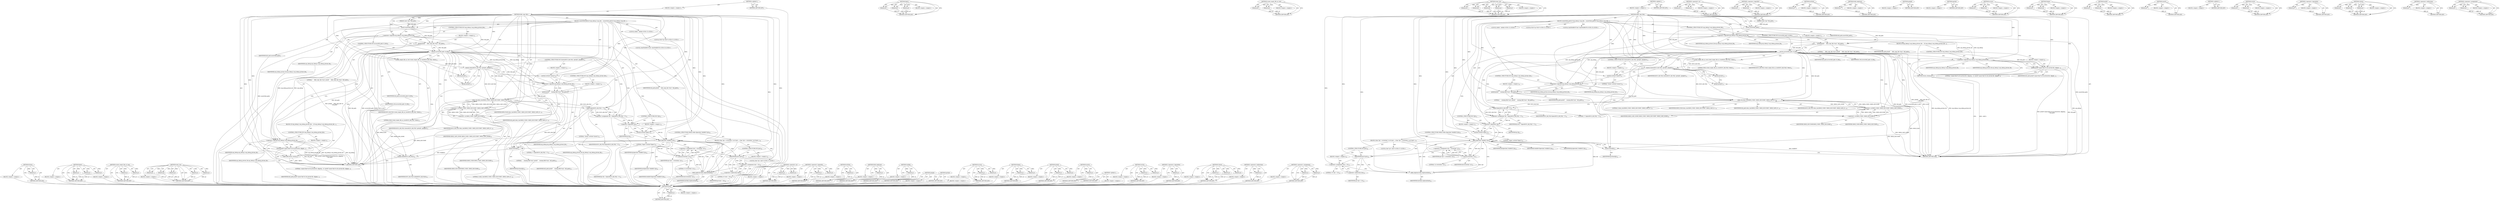 digraph "&lt;operator&gt;.assignment" {
vulnerable_224 [label=<(METHOD,fclose)>];
vulnerable_225 [label=<(PARAM,p1)>];
vulnerable_226 [label=<(BLOCK,&lt;empty&gt;,&lt;empty&gt;)>];
vulnerable_227 [label=<(METHOD_RETURN,ANY)>];
vulnerable_205 [label=<(METHOD,fgets)>];
vulnerable_206 [label=<(PARAM,p1)>];
vulnerable_207 [label=<(PARAM,p2)>];
vulnerable_208 [label=<(PARAM,p3)>];
vulnerable_209 [label=<(BLOCK,&lt;empty&gt;,&lt;empty&gt;)>];
vulnerable_210 [label=<(METHOD_RETURN,ANY)>];
vulnerable_157 [label=<(METHOD,create_empty_file_as_root)>];
vulnerable_158 [label=<(PARAM,p1)>];
vulnerable_159 [label=<(PARAM,p2)>];
vulnerable_160 [label=<(BLOCK,&lt;empty&gt;,&lt;empty&gt;)>];
vulnerable_161 [label=<(METHOD_RETURN,ANY)>];
vulnerable_178 [label=<(METHOD,sbox_run)>];
vulnerable_179 [label=<(PARAM,p1)>];
vulnerable_180 [label=<(PARAM,p2)>];
vulnerable_181 [label=<(PARAM,p3)>];
vulnerable_182 [label=<(PARAM,p4)>];
vulnerable_183 [label=<(PARAM,p5)>];
vulnerable_184 [label=<(BLOCK,&lt;empty&gt;,&lt;empty&gt;)>];
vulnerable_185 [label=<(METHOD_RETURN,ANY)>];
vulnerable_6 [label=<(METHOD,&lt;global&gt;)<SUB>1</SUB>>];
vulnerable_7 [label=<(BLOCK,&lt;empty&gt;,&lt;empty&gt;)<SUB>1</SUB>>];
vulnerable_8 [label=<(METHOD,fslib_copy_libs)<SUB>1</SUB>>];
vulnerable_9 [label=<(PARAM,const char *full_path)<SUB>1</SUB>>];
vulnerable_10 [label=<(BLOCK,{
	assert(full_path);
	if (arg_debug || arg_deb...,{
	assert(full_path);
	if (arg_debug || arg_deb...)<SUB>1</SUB>>];
vulnerable_11 [label=<(assert,assert(full_path))<SUB>2</SUB>>];
vulnerable_12 [label=<(IDENTIFIER,full_path,assert(full_path))<SUB>2</SUB>>];
vulnerable_13 [label=<(CONTROL_STRUCTURE,IF,if (arg_debug || arg_debug_private_lib))<SUB>3</SUB>>];
vulnerable_14 [label=<(&lt;operator&gt;.logicalOr,arg_debug || arg_debug_private_lib)<SUB>3</SUB>>];
vulnerable_15 [label=<(IDENTIFIER,arg_debug,arg_debug || arg_debug_private_lib)<SUB>3</SUB>>];
vulnerable_16 [label=<(IDENTIFIER,arg_debug_private_lib,arg_debug || arg_debug_private_lib)<SUB>3</SUB>>];
vulnerable_17 [label=<(BLOCK,&lt;empty&gt;,&lt;empty&gt;)<SUB>4</SUB>>];
vulnerable_18 [label=<(printf,printf(&quot;    fslib_copy_libs %s\n&quot;, full_path))<SUB>4</SUB>>];
vulnerable_19 [label=<(LITERAL,&quot;    fslib_copy_libs %s\n&quot;,printf(&quot;    fslib_copy_libs %s\n&quot;, full_path))<SUB>4</SUB>>];
vulnerable_20 [label=<(IDENTIFIER,full_path,printf(&quot;    fslib_copy_libs %s\n&quot;, full_path))<SUB>4</SUB>>];
vulnerable_21 [label=<(CONTROL_STRUCTURE,IF,if (access(full_path, R_OK)))<SUB>6</SUB>>];
vulnerable_22 [label=<(access,access(full_path, R_OK))<SUB>6</SUB>>];
vulnerable_23 [label=<(IDENTIFIER,full_path,access(full_path, R_OK))<SUB>6</SUB>>];
vulnerable_24 [label=<(IDENTIFIER,R_OK,access(full_path, R_OK))<SUB>6</SUB>>];
vulnerable_25 [label=<(BLOCK,{
		if (arg_debug || arg_debug_private_lib)
			...,{
		if (arg_debug || arg_debug_private_lib)
			...)<SUB>6</SUB>>];
vulnerable_26 [label=<(CONTROL_STRUCTURE,IF,if (arg_debug || arg_debug_private_lib))<SUB>7</SUB>>];
vulnerable_27 [label=<(&lt;operator&gt;.logicalOr,arg_debug || arg_debug_private_lib)<SUB>7</SUB>>];
vulnerable_28 [label=<(IDENTIFIER,arg_debug,arg_debug || arg_debug_private_lib)<SUB>7</SUB>>];
vulnerable_29 [label=<(IDENTIFIER,arg_debug_private_lib,arg_debug || arg_debug_private_lib)<SUB>7</SUB>>];
vulnerable_30 [label=<(BLOCK,&lt;empty&gt;,&lt;empty&gt;)<SUB>8</SUB>>];
vulnerable_31 [label=<(printf,printf(&quot;cannot find %s for private-lib, skippin...)<SUB>8</SUB>>];
vulnerable_32 [label=<(LITERAL,&quot;cannot find %s for private-lib, skipping...\n&quot;,printf(&quot;cannot find %s for private-lib, skippin...)<SUB>8</SUB>>];
vulnerable_33 [label=<(IDENTIFIER,full_path,printf(&quot;cannot find %s for private-lib, skippin...)<SUB>8</SUB>>];
vulnerable_34 [label=<(RETURN,return;,return;)<SUB>9</SUB>>];
vulnerable_35 [label="<(LOCAL,unlink : unlink)<SUB>12</SUB>>"];
vulnerable_36 [label=<(create_empty_file_as_root,create_empty_file_as_root(RUN_LIB_FILE, 0644))<SUB>13</SUB>>];
vulnerable_37 [label=<(IDENTIFIER,RUN_LIB_FILE,create_empty_file_as_root(RUN_LIB_FILE, 0644))<SUB>13</SUB>>];
vulnerable_38 [label=<(LITERAL,0644,create_empty_file_as_root(RUN_LIB_FILE, 0644))<SUB>13</SUB>>];
vulnerable_39 [label=<(CONTROL_STRUCTURE,IF,if (chown(RUN_LIB_FILE, getuid(), getgid())))<SUB>14</SUB>>];
vulnerable_40 [label=<(chown,chown(RUN_LIB_FILE, getuid(), getgid()))<SUB>14</SUB>>];
vulnerable_41 [label=<(IDENTIFIER,RUN_LIB_FILE,chown(RUN_LIB_FILE, getuid(), getgid()))<SUB>14</SUB>>];
vulnerable_42 [label=<(getuid,getuid())<SUB>14</SUB>>];
vulnerable_43 [label=<(getgid,getgid())<SUB>14</SUB>>];
vulnerable_44 [label=<(BLOCK,&lt;empty&gt;,&lt;empty&gt;)<SUB>15</SUB>>];
vulnerable_45 [label=<(errExit,errExit(&quot;chown&quot;))<SUB>15</SUB>>];
vulnerable_46 [label=<(LITERAL,&quot;chown&quot;,errExit(&quot;chown&quot;))<SUB>15</SUB>>];
vulnerable_47 [label=<(CONTROL_STRUCTURE,IF,if (arg_debug || arg_debug_private_lib))<SUB>17</SUB>>];
vulnerable_48 [label=<(&lt;operator&gt;.logicalOr,arg_debug || arg_debug_private_lib)<SUB>17</SUB>>];
vulnerable_49 [label=<(IDENTIFIER,arg_debug,arg_debug || arg_debug_private_lib)<SUB>17</SUB>>];
vulnerable_50 [label=<(IDENTIFIER,arg_debug_private_lib,arg_debug || arg_debug_private_lib)<SUB>17</SUB>>];
vulnerable_51 [label=<(BLOCK,&lt;empty&gt;,&lt;empty&gt;)<SUB>18</SUB>>];
vulnerable_52 [label=<(printf,printf(&quot;    running fldd %s\n&quot;, full_path))<SUB>18</SUB>>];
vulnerable_53 [label=<(LITERAL,&quot;    running fldd %s\n&quot;,printf(&quot;    running fldd %s\n&quot;, full_path))<SUB>18</SUB>>];
vulnerable_54 [label=<(IDENTIFIER,full_path,printf(&quot;    running fldd %s\n&quot;, full_path))<SUB>18</SUB>>];
vulnerable_55 [label=<(sbox_run,sbox_run(SBOX_USER | SBOX_SECCOMP | SBOX_CAPS_N...)<SUB>19</SUB>>];
vulnerable_56 [label=<(&lt;operator&gt;.or,SBOX_USER | SBOX_SECCOMP | SBOX_CAPS_NONE)<SUB>19</SUB>>];
vulnerable_57 [label=<(&lt;operator&gt;.or,SBOX_USER | SBOX_SECCOMP)<SUB>19</SUB>>];
vulnerable_58 [label=<(IDENTIFIER,SBOX_USER,SBOX_USER | SBOX_SECCOMP)<SUB>19</SUB>>];
vulnerable_59 [label=<(IDENTIFIER,SBOX_SECCOMP,SBOX_USER | SBOX_SECCOMP)<SUB>19</SUB>>];
vulnerable_60 [label=<(IDENTIFIER,SBOX_CAPS_NONE,SBOX_USER | SBOX_SECCOMP | SBOX_CAPS_NONE)<SUB>19</SUB>>];
vulnerable_61 [label=<(LITERAL,3,sbox_run(SBOX_USER | SBOX_SECCOMP | SBOX_CAPS_N...)<SUB>19</SUB>>];
vulnerable_62 [label=<(IDENTIFIER,PATH_FLDD,sbox_run(SBOX_USER | SBOX_SECCOMP | SBOX_CAPS_N...)<SUB>19</SUB>>];
vulnerable_63 [label=<(IDENTIFIER,full_path,sbox_run(SBOX_USER | SBOX_SECCOMP | SBOX_CAPS_N...)<SUB>19</SUB>>];
vulnerable_64 [label=<(IDENTIFIER,RUN_LIB_FILE,sbox_run(SBOX_USER | SBOX_SECCOMP | SBOX_CAPS_N...)<SUB>19</SUB>>];
vulnerable_65 [label="<(LOCAL,FILE* fp: FILE*)<SUB>21</SUB>>"];
vulnerable_66 [label=<(&lt;operator&gt;.assignment,*fp = fopen(RUN_LIB_FILE, &quot;r&quot;))<SUB>21</SUB>>];
vulnerable_67 [label=<(IDENTIFIER,fp,*fp = fopen(RUN_LIB_FILE, &quot;r&quot;))<SUB>21</SUB>>];
vulnerable_68 [label=<(fopen,fopen(RUN_LIB_FILE, &quot;r&quot;))<SUB>21</SUB>>];
vulnerable_69 [label=<(IDENTIFIER,RUN_LIB_FILE,fopen(RUN_LIB_FILE, &quot;r&quot;))<SUB>21</SUB>>];
vulnerable_70 [label=<(LITERAL,&quot;r&quot;,fopen(RUN_LIB_FILE, &quot;r&quot;))<SUB>21</SUB>>];
vulnerable_71 [label=<(CONTROL_STRUCTURE,IF,if (!fp))<SUB>22</SUB>>];
vulnerable_72 [label=<(&lt;operator&gt;.logicalNot,!fp)<SUB>22</SUB>>];
vulnerable_73 [label=<(IDENTIFIER,fp,!fp)<SUB>22</SUB>>];
vulnerable_74 [label=<(BLOCK,&lt;empty&gt;,&lt;empty&gt;)<SUB>23</SUB>>];
vulnerable_75 [label=<(errExit,errExit(&quot;fopen&quot;))<SUB>23</SUB>>];
vulnerable_76 [label=<(LITERAL,&quot;fopen&quot;,errExit(&quot;fopen&quot;))<SUB>23</SUB>>];
vulnerable_77 [label="<(LOCAL,char[MAXBUF] buf: char[MAXBUF])<SUB>25</SUB>>"];
vulnerable_78 [label=<(CONTROL_STRUCTURE,WHILE,while (fgets(buf, MAXBUF, fp)))<SUB>26</SUB>>];
vulnerable_79 [label=<(fgets,fgets(buf, MAXBUF, fp))<SUB>26</SUB>>];
vulnerable_80 [label=<(IDENTIFIER,buf,fgets(buf, MAXBUF, fp))<SUB>26</SUB>>];
vulnerable_81 [label=<(IDENTIFIER,MAXBUF,fgets(buf, MAXBUF, fp))<SUB>26</SUB>>];
vulnerable_82 [label=<(IDENTIFIER,fp,fgets(buf, MAXBUF, fp))<SUB>26</SUB>>];
vulnerable_83 [label=<(BLOCK,{
		char *ptr = strchr(buf, '\n');
		if (ptr)
	...,{
		char *ptr = strchr(buf, '\n');
		if (ptr)
	...)<SUB>26</SUB>>];
vulnerable_84 [label="<(LOCAL,char* ptr: char*)<SUB>27</SUB>>"];
vulnerable_85 [label=<(&lt;operator&gt;.assignment,*ptr = strchr(buf, '\n'))<SUB>27</SUB>>];
vulnerable_86 [label=<(IDENTIFIER,ptr,*ptr = strchr(buf, '\n'))<SUB>27</SUB>>];
vulnerable_87 [label=<(strchr,strchr(buf, '\n'))<SUB>27</SUB>>];
vulnerable_88 [label=<(IDENTIFIER,buf,strchr(buf, '\n'))<SUB>27</SUB>>];
vulnerable_89 [label=<(LITERAL,'\n',strchr(buf, '\n'))<SUB>27</SUB>>];
vulnerable_90 [label=<(CONTROL_STRUCTURE,IF,if (ptr))<SUB>28</SUB>>];
vulnerable_91 [label=<(IDENTIFIER,ptr,if (ptr))<SUB>28</SUB>>];
vulnerable_92 [label=<(BLOCK,&lt;empty&gt;,&lt;empty&gt;)<SUB>29</SUB>>];
vulnerable_93 [label=<(&lt;operator&gt;.assignment,*ptr = '\0')<SUB>29</SUB>>];
vulnerable_94 [label=<(&lt;operator&gt;.indirection,*ptr)<SUB>29</SUB>>];
vulnerable_95 [label=<(IDENTIFIER,ptr,*ptr = '\0')<SUB>29</SUB>>];
vulnerable_96 [label=<(LITERAL,'\0',*ptr = '\0')<SUB>29</SUB>>];
vulnerable_97 [label=<(fslib_duplicate,fslib_duplicate(buf))<SUB>30</SUB>>];
vulnerable_98 [label=<(IDENTIFIER,buf,fslib_duplicate(buf))<SUB>30</SUB>>];
vulnerable_99 [label=<(fclose,fclose(fp))<SUB>32</SUB>>];
vulnerable_100 [label=<(IDENTIFIER,fp,fclose(fp))<SUB>32</SUB>>];
vulnerable_101 [label=<(METHOD_RETURN,void)<SUB>1</SUB>>];
vulnerable_103 [label=<(METHOD_RETURN,ANY)<SUB>1</SUB>>];
vulnerable_186 [label=<(METHOD,&lt;operator&gt;.or)>];
vulnerable_187 [label=<(PARAM,p1)>];
vulnerable_188 [label=<(PARAM,p2)>];
vulnerable_189 [label=<(BLOCK,&lt;empty&gt;,&lt;empty&gt;)>];
vulnerable_190 [label=<(METHOD_RETURN,ANY)>];
vulnerable_142 [label=<(METHOD,&lt;operator&gt;.logicalOr)>];
vulnerable_143 [label=<(PARAM,p1)>];
vulnerable_144 [label=<(PARAM,p2)>];
vulnerable_145 [label=<(BLOCK,&lt;empty&gt;,&lt;empty&gt;)>];
vulnerable_146 [label=<(METHOD_RETURN,ANY)>];
vulnerable_174 [label=<(METHOD,errExit)>];
vulnerable_175 [label=<(PARAM,p1)>];
vulnerable_176 [label=<(BLOCK,&lt;empty&gt;,&lt;empty&gt;)>];
vulnerable_177 [label=<(METHOD_RETURN,ANY)>];
vulnerable_220 [label=<(METHOD,fslib_duplicate)>];
vulnerable_221 [label=<(PARAM,p1)>];
vulnerable_222 [label=<(BLOCK,&lt;empty&gt;,&lt;empty&gt;)>];
vulnerable_223 [label=<(METHOD_RETURN,ANY)>];
vulnerable_171 [label=<(METHOD,getgid)>];
vulnerable_172 [label=<(BLOCK,&lt;empty&gt;,&lt;empty&gt;)>];
vulnerable_173 [label=<(METHOD_RETURN,ANY)>];
vulnerable_168 [label=<(METHOD,getuid)>];
vulnerable_169 [label=<(BLOCK,&lt;empty&gt;,&lt;empty&gt;)>];
vulnerable_170 [label=<(METHOD_RETURN,ANY)>];
vulnerable_152 [label=<(METHOD,access)>];
vulnerable_153 [label=<(PARAM,p1)>];
vulnerable_154 [label=<(PARAM,p2)>];
vulnerable_155 [label=<(BLOCK,&lt;empty&gt;,&lt;empty&gt;)>];
vulnerable_156 [label=<(METHOD_RETURN,ANY)>];
vulnerable_196 [label=<(METHOD,fopen)>];
vulnerable_197 [label=<(PARAM,p1)>];
vulnerable_198 [label=<(PARAM,p2)>];
vulnerable_199 [label=<(BLOCK,&lt;empty&gt;,&lt;empty&gt;)>];
vulnerable_200 [label=<(METHOD_RETURN,ANY)>];
vulnerable_147 [label=<(METHOD,printf)>];
vulnerable_148 [label=<(PARAM,p1)>];
vulnerable_149 [label=<(PARAM,p2)>];
vulnerable_150 [label=<(BLOCK,&lt;empty&gt;,&lt;empty&gt;)>];
vulnerable_151 [label=<(METHOD_RETURN,ANY)>];
vulnerable_138 [label=<(METHOD,assert)>];
vulnerable_139 [label=<(PARAM,p1)>];
vulnerable_140 [label=<(BLOCK,&lt;empty&gt;,&lt;empty&gt;)>];
vulnerable_141 [label=<(METHOD_RETURN,ANY)>];
vulnerable_132 [label=<(METHOD,&lt;global&gt;)<SUB>1</SUB>>];
vulnerable_133 [label=<(BLOCK,&lt;empty&gt;,&lt;empty&gt;)>];
vulnerable_134 [label=<(METHOD_RETURN,ANY)>];
vulnerable_211 [label=<(METHOD,strchr)>];
vulnerable_212 [label=<(PARAM,p1)>];
vulnerable_213 [label=<(PARAM,p2)>];
vulnerable_214 [label=<(BLOCK,&lt;empty&gt;,&lt;empty&gt;)>];
vulnerable_215 [label=<(METHOD_RETURN,ANY)>];
vulnerable_201 [label=<(METHOD,&lt;operator&gt;.logicalNot)>];
vulnerable_202 [label=<(PARAM,p1)>];
vulnerable_203 [label=<(BLOCK,&lt;empty&gt;,&lt;empty&gt;)>];
vulnerable_204 [label=<(METHOD_RETURN,ANY)>];
vulnerable_162 [label=<(METHOD,chown)>];
vulnerable_163 [label=<(PARAM,p1)>];
vulnerable_164 [label=<(PARAM,p2)>];
vulnerable_165 [label=<(PARAM,p3)>];
vulnerable_166 [label=<(BLOCK,&lt;empty&gt;,&lt;empty&gt;)>];
vulnerable_167 [label=<(METHOD_RETURN,ANY)>];
vulnerable_216 [label=<(METHOD,&lt;operator&gt;.indirection)>];
vulnerable_217 [label=<(PARAM,p1)>];
vulnerable_218 [label=<(BLOCK,&lt;empty&gt;,&lt;empty&gt;)>];
vulnerable_219 [label=<(METHOD_RETURN,ANY)>];
vulnerable_191 [label=<(METHOD,&lt;operator&gt;.assignment)>];
vulnerable_192 [label=<(PARAM,p1)>];
vulnerable_193 [label=<(PARAM,p2)>];
vulnerable_194 [label=<(BLOCK,&lt;empty&gt;,&lt;empty&gt;)>];
vulnerable_195 [label=<(METHOD_RETURN,ANY)>];
fixed_226 [label=<(METHOD,fclose)>];
fixed_227 [label=<(PARAM,p1)>];
fixed_228 [label=<(BLOCK,&lt;empty&gt;,&lt;empty&gt;)>];
fixed_229 [label=<(METHOD_RETURN,ANY)>];
fixed_207 [label=<(METHOD,fgets)>];
fixed_208 [label=<(PARAM,p1)>];
fixed_209 [label=<(PARAM,p2)>];
fixed_210 [label=<(PARAM,p3)>];
fixed_211 [label=<(BLOCK,&lt;empty&gt;,&lt;empty&gt;)>];
fixed_212 [label=<(METHOD_RETURN,ANY)>];
fixed_159 [label=<(METHOD,create_empty_file_as_root)>];
fixed_160 [label=<(PARAM,p1)>];
fixed_161 [label=<(PARAM,p2)>];
fixed_162 [label=<(BLOCK,&lt;empty&gt;,&lt;empty&gt;)>];
fixed_163 [label=<(METHOD_RETURN,ANY)>];
fixed_180 [label=<(METHOD,sbox_run)>];
fixed_181 [label=<(PARAM,p1)>];
fixed_182 [label=<(PARAM,p2)>];
fixed_183 [label=<(PARAM,p3)>];
fixed_184 [label=<(PARAM,p4)>];
fixed_185 [label=<(PARAM,p5)>];
fixed_186 [label=<(BLOCK,&lt;empty&gt;,&lt;empty&gt;)>];
fixed_187 [label=<(METHOD_RETURN,ANY)>];
fixed_6 [label=<(METHOD,&lt;global&gt;)<SUB>1</SUB>>];
fixed_7 [label=<(BLOCK,&lt;empty&gt;,&lt;empty&gt;)<SUB>1</SUB>>];
fixed_8 [label=<(METHOD,fslib_copy_libs)<SUB>1</SUB>>];
fixed_9 [label=<(PARAM,const char *full_path)<SUB>1</SUB>>];
fixed_10 [label=<(BLOCK,{
	assert(full_path);
	if (arg_debug || arg_deb...,{
	assert(full_path);
	if (arg_debug || arg_deb...)<SUB>1</SUB>>];
fixed_11 [label=<(assert,assert(full_path))<SUB>2</SUB>>];
fixed_12 [label=<(IDENTIFIER,full_path,assert(full_path))<SUB>2</SUB>>];
fixed_13 [label=<(CONTROL_STRUCTURE,IF,if (arg_debug || arg_debug_private_lib))<SUB>3</SUB>>];
fixed_14 [label=<(&lt;operator&gt;.logicalOr,arg_debug || arg_debug_private_lib)<SUB>3</SUB>>];
fixed_15 [label=<(IDENTIFIER,arg_debug,arg_debug || arg_debug_private_lib)<SUB>3</SUB>>];
fixed_16 [label=<(IDENTIFIER,arg_debug_private_lib,arg_debug || arg_debug_private_lib)<SUB>3</SUB>>];
fixed_17 [label=<(BLOCK,&lt;empty&gt;,&lt;empty&gt;)<SUB>4</SUB>>];
fixed_18 [label=<(printf,printf(&quot;    fslib_copy_libs %s\n&quot;, full_path))<SUB>4</SUB>>];
fixed_19 [label=<(LITERAL,&quot;    fslib_copy_libs %s\n&quot;,printf(&quot;    fslib_copy_libs %s\n&quot;, full_path))<SUB>4</SUB>>];
fixed_20 [label=<(IDENTIFIER,full_path,printf(&quot;    fslib_copy_libs %s\n&quot;, full_path))<SUB>4</SUB>>];
fixed_21 [label=<(CONTROL_STRUCTURE,IF,if (access(full_path, R_OK)))<SUB>6</SUB>>];
fixed_22 [label=<(access,access(full_path, R_OK))<SUB>6</SUB>>];
fixed_23 [label=<(IDENTIFIER,full_path,access(full_path, R_OK))<SUB>6</SUB>>];
fixed_24 [label=<(IDENTIFIER,R_OK,access(full_path, R_OK))<SUB>6</SUB>>];
fixed_25 [label=<(BLOCK,{
		if (arg_debug || arg_debug_private_lib)
			...,{
		if (arg_debug || arg_debug_private_lib)
			...)<SUB>6</SUB>>];
fixed_26 [label=<(CONTROL_STRUCTURE,IF,if (arg_debug || arg_debug_private_lib))<SUB>7</SUB>>];
fixed_27 [label=<(&lt;operator&gt;.logicalOr,arg_debug || arg_debug_private_lib)<SUB>7</SUB>>];
fixed_28 [label=<(IDENTIFIER,arg_debug,arg_debug || arg_debug_private_lib)<SUB>7</SUB>>];
fixed_29 [label=<(IDENTIFIER,arg_debug_private_lib,arg_debug || arg_debug_private_lib)<SUB>7</SUB>>];
fixed_30 [label=<(BLOCK,&lt;empty&gt;,&lt;empty&gt;)<SUB>8</SUB>>];
fixed_31 [label=<(printf,printf(&quot;cannot find %s for private-lib, skippin...)<SUB>8</SUB>>];
fixed_32 [label=<(LITERAL,&quot;cannot find %s for private-lib, skipping...\n&quot;,printf(&quot;cannot find %s for private-lib, skippin...)<SUB>8</SUB>>];
fixed_33 [label=<(IDENTIFIER,full_path,printf(&quot;cannot find %s for private-lib, skippin...)<SUB>8</SUB>>];
fixed_34 [label=<(RETURN,return;,return;)<SUB>9</SUB>>];
fixed_35 [label="<(LOCAL,unlink : unlink)<SUB>12</SUB>>"];
fixed_36 [label=<(create_empty_file_as_root,create_empty_file_as_root(RUN_LIB_FILE, 0644))<SUB>13</SUB>>];
fixed_37 [label=<(IDENTIFIER,RUN_LIB_FILE,create_empty_file_as_root(RUN_LIB_FILE, 0644))<SUB>13</SUB>>];
fixed_38 [label=<(LITERAL,0644,create_empty_file_as_root(RUN_LIB_FILE, 0644))<SUB>13</SUB>>];
fixed_39 [label=<(CONTROL_STRUCTURE,IF,if (chown(RUN_LIB_FILE, getuid(), getgid())))<SUB>14</SUB>>];
fixed_40 [label=<(chown,chown(RUN_LIB_FILE, getuid(), getgid()))<SUB>14</SUB>>];
fixed_41 [label=<(IDENTIFIER,RUN_LIB_FILE,chown(RUN_LIB_FILE, getuid(), getgid()))<SUB>14</SUB>>];
fixed_42 [label=<(getuid,getuid())<SUB>14</SUB>>];
fixed_43 [label=<(getgid,getgid())<SUB>14</SUB>>];
fixed_44 [label=<(BLOCK,&lt;empty&gt;,&lt;empty&gt;)<SUB>15</SUB>>];
fixed_45 [label=<(errExit,errExit(&quot;chown&quot;))<SUB>15</SUB>>];
fixed_46 [label=<(LITERAL,&quot;chown&quot;,errExit(&quot;chown&quot;))<SUB>15</SUB>>];
fixed_47 [label=<(CONTROL_STRUCTURE,IF,if (arg_debug || arg_debug_private_lib))<SUB>17</SUB>>];
fixed_48 [label=<(&lt;operator&gt;.logicalOr,arg_debug || arg_debug_private_lib)<SUB>17</SUB>>];
fixed_49 [label=<(IDENTIFIER,arg_debug,arg_debug || arg_debug_private_lib)<SUB>17</SUB>>];
fixed_50 [label=<(IDENTIFIER,arg_debug_private_lib,arg_debug || arg_debug_private_lib)<SUB>17</SUB>>];
fixed_51 [label=<(BLOCK,&lt;empty&gt;,&lt;empty&gt;)<SUB>18</SUB>>];
fixed_52 [label=<(printf,printf(&quot;    running fldd %s\n&quot;, full_path))<SUB>18</SUB>>];
fixed_53 [label=<(LITERAL,&quot;    running fldd %s\n&quot;,printf(&quot;    running fldd %s\n&quot;, full_path))<SUB>18</SUB>>];
fixed_54 [label=<(IDENTIFIER,full_path,printf(&quot;    running fldd %s\n&quot;, full_path))<SUB>18</SUB>>];
fixed_55 [label=<(sbox_run,sbox_run(SBOX_USER | SBOX_SECCOMP | SBOX_CAPS_N...)<SUB>19</SUB>>];
fixed_56 [label=<(&lt;operator&gt;.or,SBOX_USER | SBOX_SECCOMP | SBOX_CAPS_NONE)<SUB>19</SUB>>];
fixed_57 [label=<(&lt;operator&gt;.or,SBOX_USER | SBOX_SECCOMP)<SUB>19</SUB>>];
fixed_58 [label=<(IDENTIFIER,SBOX_USER,SBOX_USER | SBOX_SECCOMP)<SUB>19</SUB>>];
fixed_59 [label=<(IDENTIFIER,SBOX_SECCOMP,SBOX_USER | SBOX_SECCOMP)<SUB>19</SUB>>];
fixed_60 [label=<(IDENTIFIER,SBOX_CAPS_NONE,SBOX_USER | SBOX_SECCOMP | SBOX_CAPS_NONE)<SUB>19</SUB>>];
fixed_61 [label=<(LITERAL,3,sbox_run(SBOX_USER | SBOX_SECCOMP | SBOX_CAPS_N...)<SUB>19</SUB>>];
fixed_62 [label=<(IDENTIFIER,PATH_FLDD,sbox_run(SBOX_USER | SBOX_SECCOMP | SBOX_CAPS_N...)<SUB>19</SUB>>];
fixed_63 [label=<(IDENTIFIER,full_path,sbox_run(SBOX_USER | SBOX_SECCOMP | SBOX_CAPS_N...)<SUB>19</SUB>>];
fixed_64 [label=<(IDENTIFIER,RUN_LIB_FILE,sbox_run(SBOX_USER | SBOX_SECCOMP | SBOX_CAPS_N...)<SUB>19</SUB>>];
fixed_65 [label="<(LOCAL,FILE* fp: FILE*)<SUB>21</SUB>>"];
fixed_66 [label=<(&lt;operator&gt;.assignment,*fp = fopen(RUN_LIB_FILE, &quot;r&quot;))<SUB>21</SUB>>];
fixed_67 [label=<(IDENTIFIER,fp,*fp = fopen(RUN_LIB_FILE, &quot;r&quot;))<SUB>21</SUB>>];
fixed_68 [label=<(fopen,fopen(RUN_LIB_FILE, &quot;r&quot;))<SUB>21</SUB>>];
fixed_69 [label=<(IDENTIFIER,RUN_LIB_FILE,fopen(RUN_LIB_FILE, &quot;r&quot;))<SUB>21</SUB>>];
fixed_70 [label=<(LITERAL,&quot;r&quot;,fopen(RUN_LIB_FILE, &quot;r&quot;))<SUB>21</SUB>>];
fixed_71 [label=<(CONTROL_STRUCTURE,IF,if (!fp))<SUB>22</SUB>>];
fixed_72 [label=<(&lt;operator&gt;.logicalNot,!fp)<SUB>22</SUB>>];
fixed_73 [label=<(IDENTIFIER,fp,!fp)<SUB>22</SUB>>];
fixed_74 [label=<(BLOCK,&lt;empty&gt;,&lt;empty&gt;)<SUB>23</SUB>>];
fixed_75 [label=<(errExit,errExit(&quot;fopen&quot;))<SUB>23</SUB>>];
fixed_76 [label=<(LITERAL,&quot;fopen&quot;,errExit(&quot;fopen&quot;))<SUB>23</SUB>>];
fixed_77 [label="<(LOCAL,char[MAXBUF] buf: char[MAXBUF])<SUB>25</SUB>>"];
fixed_78 [label=<(CONTROL_STRUCTURE,WHILE,while (fgets(buf, MAXBUF, fp)))<SUB>26</SUB>>];
fixed_79 [label=<(fgets,fgets(buf, MAXBUF, fp))<SUB>26</SUB>>];
fixed_80 [label=<(IDENTIFIER,buf,fgets(buf, MAXBUF, fp))<SUB>26</SUB>>];
fixed_81 [label=<(IDENTIFIER,MAXBUF,fgets(buf, MAXBUF, fp))<SUB>26</SUB>>];
fixed_82 [label=<(IDENTIFIER,fp,fgets(buf, MAXBUF, fp))<SUB>26</SUB>>];
fixed_83 [label=<(BLOCK,{
		char *ptr = strchr(buf, '\n');
		if (ptr)
	...,{
		char *ptr = strchr(buf, '\n');
		if (ptr)
	...)<SUB>26</SUB>>];
fixed_84 [label="<(LOCAL,char* ptr: char*)<SUB>27</SUB>>"];
fixed_85 [label=<(&lt;operator&gt;.assignment,*ptr = strchr(buf, '\n'))<SUB>27</SUB>>];
fixed_86 [label=<(IDENTIFIER,ptr,*ptr = strchr(buf, '\n'))<SUB>27</SUB>>];
fixed_87 [label=<(strchr,strchr(buf, '\n'))<SUB>27</SUB>>];
fixed_88 [label=<(IDENTIFIER,buf,strchr(buf, '\n'))<SUB>27</SUB>>];
fixed_89 [label=<(LITERAL,'\n',strchr(buf, '\n'))<SUB>27</SUB>>];
fixed_90 [label=<(CONTROL_STRUCTURE,IF,if (ptr))<SUB>28</SUB>>];
fixed_91 [label=<(IDENTIFIER,ptr,if (ptr))<SUB>28</SUB>>];
fixed_92 [label=<(BLOCK,&lt;empty&gt;,&lt;empty&gt;)<SUB>29</SUB>>];
fixed_93 [label=<(&lt;operator&gt;.assignment,*ptr = '\0')<SUB>29</SUB>>];
fixed_94 [label=<(&lt;operator&gt;.indirection,*ptr)<SUB>29</SUB>>];
fixed_95 [label=<(IDENTIFIER,ptr,*ptr = '\0')<SUB>29</SUB>>];
fixed_96 [label=<(LITERAL,'\0',*ptr = '\0')<SUB>29</SUB>>];
fixed_97 [label=<(fslib_duplicate,fslib_duplicate(buf))<SUB>30</SUB>>];
fixed_98 [label=<(IDENTIFIER,buf,fslib_duplicate(buf))<SUB>30</SUB>>];
fixed_99 [label=<(fclose,fclose(fp))<SUB>32</SUB>>];
fixed_100 [label=<(IDENTIFIER,fp,fclose(fp))<SUB>32</SUB>>];
fixed_101 [label=<(unlink,unlink(RUN_LIB_FILE))<SUB>33</SUB>>];
fixed_102 [label=<(IDENTIFIER,RUN_LIB_FILE,unlink(RUN_LIB_FILE))<SUB>33</SUB>>];
fixed_103 [label=<(METHOD_RETURN,void)<SUB>1</SUB>>];
fixed_105 [label=<(METHOD_RETURN,ANY)<SUB>1</SUB>>];
fixed_188 [label=<(METHOD,&lt;operator&gt;.or)>];
fixed_189 [label=<(PARAM,p1)>];
fixed_190 [label=<(PARAM,p2)>];
fixed_191 [label=<(BLOCK,&lt;empty&gt;,&lt;empty&gt;)>];
fixed_192 [label=<(METHOD_RETURN,ANY)>];
fixed_144 [label=<(METHOD,&lt;operator&gt;.logicalOr)>];
fixed_145 [label=<(PARAM,p1)>];
fixed_146 [label=<(PARAM,p2)>];
fixed_147 [label=<(BLOCK,&lt;empty&gt;,&lt;empty&gt;)>];
fixed_148 [label=<(METHOD_RETURN,ANY)>];
fixed_176 [label=<(METHOD,errExit)>];
fixed_177 [label=<(PARAM,p1)>];
fixed_178 [label=<(BLOCK,&lt;empty&gt;,&lt;empty&gt;)>];
fixed_179 [label=<(METHOD_RETURN,ANY)>];
fixed_222 [label=<(METHOD,fslib_duplicate)>];
fixed_223 [label=<(PARAM,p1)>];
fixed_224 [label=<(BLOCK,&lt;empty&gt;,&lt;empty&gt;)>];
fixed_225 [label=<(METHOD_RETURN,ANY)>];
fixed_230 [label=<(METHOD,unlink)>];
fixed_231 [label=<(PARAM,p1)>];
fixed_232 [label=<(BLOCK,&lt;empty&gt;,&lt;empty&gt;)>];
fixed_233 [label=<(METHOD_RETURN,ANY)>];
fixed_173 [label=<(METHOD,getgid)>];
fixed_174 [label=<(BLOCK,&lt;empty&gt;,&lt;empty&gt;)>];
fixed_175 [label=<(METHOD_RETURN,ANY)>];
fixed_170 [label=<(METHOD,getuid)>];
fixed_171 [label=<(BLOCK,&lt;empty&gt;,&lt;empty&gt;)>];
fixed_172 [label=<(METHOD_RETURN,ANY)>];
fixed_154 [label=<(METHOD,access)>];
fixed_155 [label=<(PARAM,p1)>];
fixed_156 [label=<(PARAM,p2)>];
fixed_157 [label=<(BLOCK,&lt;empty&gt;,&lt;empty&gt;)>];
fixed_158 [label=<(METHOD_RETURN,ANY)>];
fixed_198 [label=<(METHOD,fopen)>];
fixed_199 [label=<(PARAM,p1)>];
fixed_200 [label=<(PARAM,p2)>];
fixed_201 [label=<(BLOCK,&lt;empty&gt;,&lt;empty&gt;)>];
fixed_202 [label=<(METHOD_RETURN,ANY)>];
fixed_149 [label=<(METHOD,printf)>];
fixed_150 [label=<(PARAM,p1)>];
fixed_151 [label=<(PARAM,p2)>];
fixed_152 [label=<(BLOCK,&lt;empty&gt;,&lt;empty&gt;)>];
fixed_153 [label=<(METHOD_RETURN,ANY)>];
fixed_140 [label=<(METHOD,assert)>];
fixed_141 [label=<(PARAM,p1)>];
fixed_142 [label=<(BLOCK,&lt;empty&gt;,&lt;empty&gt;)>];
fixed_143 [label=<(METHOD_RETURN,ANY)>];
fixed_134 [label=<(METHOD,&lt;global&gt;)<SUB>1</SUB>>];
fixed_135 [label=<(BLOCK,&lt;empty&gt;,&lt;empty&gt;)>];
fixed_136 [label=<(METHOD_RETURN,ANY)>];
fixed_213 [label=<(METHOD,strchr)>];
fixed_214 [label=<(PARAM,p1)>];
fixed_215 [label=<(PARAM,p2)>];
fixed_216 [label=<(BLOCK,&lt;empty&gt;,&lt;empty&gt;)>];
fixed_217 [label=<(METHOD_RETURN,ANY)>];
fixed_203 [label=<(METHOD,&lt;operator&gt;.logicalNot)>];
fixed_204 [label=<(PARAM,p1)>];
fixed_205 [label=<(BLOCK,&lt;empty&gt;,&lt;empty&gt;)>];
fixed_206 [label=<(METHOD_RETURN,ANY)>];
fixed_164 [label=<(METHOD,chown)>];
fixed_165 [label=<(PARAM,p1)>];
fixed_166 [label=<(PARAM,p2)>];
fixed_167 [label=<(PARAM,p3)>];
fixed_168 [label=<(BLOCK,&lt;empty&gt;,&lt;empty&gt;)>];
fixed_169 [label=<(METHOD_RETURN,ANY)>];
fixed_218 [label=<(METHOD,&lt;operator&gt;.indirection)>];
fixed_219 [label=<(PARAM,p1)>];
fixed_220 [label=<(BLOCK,&lt;empty&gt;,&lt;empty&gt;)>];
fixed_221 [label=<(METHOD_RETURN,ANY)>];
fixed_193 [label=<(METHOD,&lt;operator&gt;.assignment)>];
fixed_194 [label=<(PARAM,p1)>];
fixed_195 [label=<(PARAM,p2)>];
fixed_196 [label=<(BLOCK,&lt;empty&gt;,&lt;empty&gt;)>];
fixed_197 [label=<(METHOD_RETURN,ANY)>];
vulnerable_224 -> vulnerable_225  [key=0, label="AST: "];
vulnerable_224 -> vulnerable_225  [key=1, label="DDG: "];
vulnerable_224 -> vulnerable_226  [key=0, label="AST: "];
vulnerable_224 -> vulnerable_227  [key=0, label="AST: "];
vulnerable_224 -> vulnerable_227  [key=1, label="CFG: "];
vulnerable_225 -> vulnerable_227  [key=0, label="DDG: p1"];
vulnerable_205 -> vulnerable_206  [key=0, label="AST: "];
vulnerable_205 -> vulnerable_206  [key=1, label="DDG: "];
vulnerable_205 -> vulnerable_209  [key=0, label="AST: "];
vulnerable_205 -> vulnerable_207  [key=0, label="AST: "];
vulnerable_205 -> vulnerable_207  [key=1, label="DDG: "];
vulnerable_205 -> vulnerable_210  [key=0, label="AST: "];
vulnerable_205 -> vulnerable_210  [key=1, label="CFG: "];
vulnerable_205 -> vulnerable_208  [key=0, label="AST: "];
vulnerable_205 -> vulnerable_208  [key=1, label="DDG: "];
vulnerable_206 -> vulnerable_210  [key=0, label="DDG: p1"];
vulnerable_207 -> vulnerable_210  [key=0, label="DDG: p2"];
vulnerable_208 -> vulnerable_210  [key=0, label="DDG: p3"];
vulnerable_157 -> vulnerable_158  [key=0, label="AST: "];
vulnerable_157 -> vulnerable_158  [key=1, label="DDG: "];
vulnerable_157 -> vulnerable_160  [key=0, label="AST: "];
vulnerable_157 -> vulnerable_159  [key=0, label="AST: "];
vulnerable_157 -> vulnerable_159  [key=1, label="DDG: "];
vulnerable_157 -> vulnerable_161  [key=0, label="AST: "];
vulnerable_157 -> vulnerable_161  [key=1, label="CFG: "];
vulnerable_158 -> vulnerable_161  [key=0, label="DDG: p1"];
vulnerable_159 -> vulnerable_161  [key=0, label="DDG: p2"];
vulnerable_178 -> vulnerable_179  [key=0, label="AST: "];
vulnerable_178 -> vulnerable_179  [key=1, label="DDG: "];
vulnerable_178 -> vulnerable_184  [key=0, label="AST: "];
vulnerable_178 -> vulnerable_180  [key=0, label="AST: "];
vulnerable_178 -> vulnerable_180  [key=1, label="DDG: "];
vulnerable_178 -> vulnerable_185  [key=0, label="AST: "];
vulnerable_178 -> vulnerable_185  [key=1, label="CFG: "];
vulnerable_178 -> vulnerable_181  [key=0, label="AST: "];
vulnerable_178 -> vulnerable_181  [key=1, label="DDG: "];
vulnerable_178 -> vulnerable_182  [key=0, label="AST: "];
vulnerable_178 -> vulnerable_182  [key=1, label="DDG: "];
vulnerable_178 -> vulnerable_183  [key=0, label="AST: "];
vulnerable_178 -> vulnerable_183  [key=1, label="DDG: "];
vulnerable_179 -> vulnerable_185  [key=0, label="DDG: p1"];
vulnerable_180 -> vulnerable_185  [key=0, label="DDG: p2"];
vulnerable_181 -> vulnerable_185  [key=0, label="DDG: p3"];
vulnerable_182 -> vulnerable_185  [key=0, label="DDG: p4"];
vulnerable_183 -> vulnerable_185  [key=0, label="DDG: p5"];
vulnerable_6 -> vulnerable_7  [key=0, label="AST: "];
vulnerable_6 -> vulnerable_103  [key=0, label="AST: "];
vulnerable_6 -> vulnerable_103  [key=1, label="CFG: "];
vulnerable_7 -> vulnerable_8  [key=0, label="AST: "];
vulnerable_8 -> vulnerable_9  [key=0, label="AST: "];
vulnerable_8 -> vulnerable_9  [key=1, label="DDG: "];
vulnerable_8 -> vulnerable_10  [key=0, label="AST: "];
vulnerable_8 -> vulnerable_101  [key=0, label="AST: "];
vulnerable_8 -> vulnerable_11  [key=0, label="CFG: "];
vulnerable_8 -> vulnerable_11  [key=1, label="DDG: "];
vulnerable_8 -> vulnerable_36  [key=0, label="DDG: "];
vulnerable_8 -> vulnerable_55  [key=0, label="DDG: "];
vulnerable_8 -> vulnerable_99  [key=0, label="DDG: "];
vulnerable_8 -> vulnerable_14  [key=0, label="DDG: "];
vulnerable_8 -> vulnerable_22  [key=0, label="DDG: "];
vulnerable_8 -> vulnerable_34  [key=0, label="DDG: "];
vulnerable_8 -> vulnerable_40  [key=0, label="DDG: "];
vulnerable_8 -> vulnerable_48  [key=0, label="DDG: "];
vulnerable_8 -> vulnerable_56  [key=0, label="DDG: "];
vulnerable_8 -> vulnerable_68  [key=0, label="DDG: "];
vulnerable_8 -> vulnerable_72  [key=0, label="DDG: "];
vulnerable_8 -> vulnerable_79  [key=0, label="DDG: "];
vulnerable_8 -> vulnerable_18  [key=0, label="DDG: "];
vulnerable_8 -> vulnerable_45  [key=0, label="DDG: "];
vulnerable_8 -> vulnerable_52  [key=0, label="DDG: "];
vulnerable_8 -> vulnerable_57  [key=0, label="DDG: "];
vulnerable_8 -> vulnerable_75  [key=0, label="DDG: "];
vulnerable_8 -> vulnerable_91  [key=0, label="DDG: "];
vulnerable_8 -> vulnerable_97  [key=0, label="DDG: "];
vulnerable_8 -> vulnerable_27  [key=0, label="DDG: "];
vulnerable_8 -> vulnerable_87  [key=0, label="DDG: "];
vulnerable_8 -> vulnerable_93  [key=0, label="DDG: "];
vulnerable_8 -> vulnerable_31  [key=0, label="DDG: "];
vulnerable_9 -> vulnerable_11  [key=0, label="DDG: full_path"];
vulnerable_10 -> vulnerable_11  [key=0, label="AST: "];
vulnerable_10 -> vulnerable_13  [key=0, label="AST: "];
vulnerable_10 -> vulnerable_21  [key=0, label="AST: "];
vulnerable_10 -> vulnerable_35  [key=0, label="AST: "];
vulnerable_10 -> vulnerable_36  [key=0, label="AST: "];
vulnerable_10 -> vulnerable_39  [key=0, label="AST: "];
vulnerable_10 -> vulnerable_47  [key=0, label="AST: "];
vulnerable_10 -> vulnerable_55  [key=0, label="AST: "];
vulnerable_10 -> vulnerable_65  [key=0, label="AST: "];
vulnerable_10 -> vulnerable_66  [key=0, label="AST: "];
vulnerable_10 -> vulnerable_71  [key=0, label="AST: "];
vulnerable_10 -> vulnerable_77  [key=0, label="AST: "];
vulnerable_10 -> vulnerable_78  [key=0, label="AST: "];
vulnerable_10 -> vulnerable_99  [key=0, label="AST: "];
vulnerable_11 -> vulnerable_12  [key=0, label="AST: "];
vulnerable_11 -> vulnerable_14  [key=0, label="CFG: "];
vulnerable_11 -> vulnerable_101  [key=0, label="DDG: assert(full_path)"];
vulnerable_11 -> vulnerable_22  [key=0, label="DDG: full_path"];
vulnerable_11 -> vulnerable_18  [key=0, label="DDG: full_path"];
vulnerable_13 -> vulnerable_14  [key=0, label="AST: "];
vulnerable_13 -> vulnerable_17  [key=0, label="AST: "];
vulnerable_14 -> vulnerable_15  [key=0, label="AST: "];
vulnerable_14 -> vulnerable_16  [key=0, label="AST: "];
vulnerable_14 -> vulnerable_18  [key=0, label="CFG: "];
vulnerable_14 -> vulnerable_18  [key=1, label="CDG: "];
vulnerable_14 -> vulnerable_22  [key=0, label="CFG: "];
vulnerable_14 -> vulnerable_48  [key=0, label="DDG: arg_debug"];
vulnerable_14 -> vulnerable_48  [key=1, label="DDG: arg_debug_private_lib"];
vulnerable_14 -> vulnerable_27  [key=0, label="DDG: arg_debug"];
vulnerable_14 -> vulnerable_27  [key=1, label="DDG: arg_debug_private_lib"];
vulnerable_17 -> vulnerable_18  [key=0, label="AST: "];
vulnerable_18 -> vulnerable_19  [key=0, label="AST: "];
vulnerable_18 -> vulnerable_20  [key=0, label="AST: "];
vulnerable_18 -> vulnerable_22  [key=0, label="CFG: "];
vulnerable_18 -> vulnerable_22  [key=1, label="DDG: full_path"];
vulnerable_18 -> vulnerable_101  [key=0, label="DDG: printf(&quot;    fslib_copy_libs %s\n&quot;, full_path)"];
vulnerable_21 -> vulnerable_22  [key=0, label="AST: "];
vulnerable_21 -> vulnerable_25  [key=0, label="AST: "];
vulnerable_22 -> vulnerable_23  [key=0, label="AST: "];
vulnerable_22 -> vulnerable_24  [key=0, label="AST: "];
vulnerable_22 -> vulnerable_27  [key=0, label="CFG: "];
vulnerable_22 -> vulnerable_27  [key=1, label="CDG: "];
vulnerable_22 -> vulnerable_36  [key=0, label="CFG: "];
vulnerable_22 -> vulnerable_36  [key=1, label="CDG: "];
vulnerable_22 -> vulnerable_101  [key=0, label="DDG: full_path"];
vulnerable_22 -> vulnerable_101  [key=1, label="DDG: access(full_path, R_OK)"];
vulnerable_22 -> vulnerable_101  [key=2, label="DDG: R_OK"];
vulnerable_22 -> vulnerable_55  [key=0, label="DDG: full_path"];
vulnerable_22 -> vulnerable_55  [key=1, label="CDG: "];
vulnerable_22 -> vulnerable_52  [key=0, label="DDG: full_path"];
vulnerable_22 -> vulnerable_31  [key=0, label="DDG: full_path"];
vulnerable_22 -> vulnerable_34  [key=0, label="CDG: "];
vulnerable_22 -> vulnerable_48  [key=0, label="CDG: "];
vulnerable_22 -> vulnerable_68  [key=0, label="CDG: "];
vulnerable_22 -> vulnerable_42  [key=0, label="CDG: "];
vulnerable_22 -> vulnerable_57  [key=0, label="CDG: "];
vulnerable_22 -> vulnerable_66  [key=0, label="CDG: "];
vulnerable_22 -> vulnerable_99  [key=0, label="CDG: "];
vulnerable_22 -> vulnerable_72  [key=0, label="CDG: "];
vulnerable_22 -> vulnerable_56  [key=0, label="CDG: "];
vulnerable_22 -> vulnerable_40  [key=0, label="CDG: "];
vulnerable_22 -> vulnerable_79  [key=0, label="CDG: "];
vulnerable_22 -> vulnerable_43  [key=0, label="CDG: "];
vulnerable_25 -> vulnerable_26  [key=0, label="AST: "];
vulnerable_25 -> vulnerable_34  [key=0, label="AST: "];
vulnerable_26 -> vulnerable_27  [key=0, label="AST: "];
vulnerable_26 -> vulnerable_30  [key=0, label="AST: "];
vulnerable_27 -> vulnerable_28  [key=0, label="AST: "];
vulnerable_27 -> vulnerable_29  [key=0, label="AST: "];
vulnerable_27 -> vulnerable_34  [key=0, label="CFG: "];
vulnerable_27 -> vulnerable_31  [key=0, label="CFG: "];
vulnerable_27 -> vulnerable_31  [key=1, label="CDG: "];
vulnerable_27 -> vulnerable_101  [key=0, label="DDG: arg_debug"];
vulnerable_27 -> vulnerable_101  [key=1, label="DDG: arg_debug_private_lib"];
vulnerable_27 -> vulnerable_101  [key=2, label="DDG: arg_debug || arg_debug_private_lib"];
vulnerable_30 -> vulnerable_31  [key=0, label="AST: "];
vulnerable_31 -> vulnerable_32  [key=0, label="AST: "];
vulnerable_31 -> vulnerable_33  [key=0, label="AST: "];
vulnerable_31 -> vulnerable_34  [key=0, label="CFG: "];
vulnerable_31 -> vulnerable_101  [key=0, label="DDG: full_path"];
vulnerable_31 -> vulnerable_101  [key=1, label="DDG: printf(&quot;cannot find %s for private-lib, skipping...\n&quot;, full_path)"];
vulnerable_34 -> vulnerable_101  [key=0, label="CFG: "];
vulnerable_34 -> vulnerable_101  [key=1, label="DDG: &lt;RET&gt;"];
vulnerable_36 -> vulnerable_37  [key=0, label="AST: "];
vulnerable_36 -> vulnerable_38  [key=0, label="AST: "];
vulnerable_36 -> vulnerable_42  [key=0, label="CFG: "];
vulnerable_36 -> vulnerable_40  [key=0, label="DDG: RUN_LIB_FILE"];
vulnerable_39 -> vulnerable_40  [key=0, label="AST: "];
vulnerable_39 -> vulnerable_44  [key=0, label="AST: "];
vulnerable_40 -> vulnerable_41  [key=0, label="AST: "];
vulnerable_40 -> vulnerable_42  [key=0, label="AST: "];
vulnerable_40 -> vulnerable_43  [key=0, label="AST: "];
vulnerable_40 -> vulnerable_45  [key=0, label="CFG: "];
vulnerable_40 -> vulnerable_45  [key=1, label="CDG: "];
vulnerable_40 -> vulnerable_48  [key=0, label="CFG: "];
vulnerable_40 -> vulnerable_55  [key=0, label="DDG: RUN_LIB_FILE"];
vulnerable_42 -> vulnerable_43  [key=0, label="CFG: "];
vulnerable_43 -> vulnerable_40  [key=0, label="CFG: "];
vulnerable_44 -> vulnerable_45  [key=0, label="AST: "];
vulnerable_45 -> vulnerable_46  [key=0, label="AST: "];
vulnerable_45 -> vulnerable_48  [key=0, label="CFG: "];
vulnerable_47 -> vulnerable_48  [key=0, label="AST: "];
vulnerable_47 -> vulnerable_51  [key=0, label="AST: "];
vulnerable_48 -> vulnerable_49  [key=0, label="AST: "];
vulnerable_48 -> vulnerable_50  [key=0, label="AST: "];
vulnerable_48 -> vulnerable_52  [key=0, label="CFG: "];
vulnerable_48 -> vulnerable_52  [key=1, label="CDG: "];
vulnerable_48 -> vulnerable_57  [key=0, label="CFG: "];
vulnerable_51 -> vulnerable_52  [key=0, label="AST: "];
vulnerable_52 -> vulnerable_53  [key=0, label="AST: "];
vulnerable_52 -> vulnerable_54  [key=0, label="AST: "];
vulnerable_52 -> vulnerable_57  [key=0, label="CFG: "];
vulnerable_52 -> vulnerable_55  [key=0, label="DDG: full_path"];
vulnerable_55 -> vulnerable_56  [key=0, label="AST: "];
vulnerable_55 -> vulnerable_61  [key=0, label="AST: "];
vulnerable_55 -> vulnerable_62  [key=0, label="AST: "];
vulnerable_55 -> vulnerable_63  [key=0, label="AST: "];
vulnerable_55 -> vulnerable_64  [key=0, label="AST: "];
vulnerable_55 -> vulnerable_68  [key=0, label="CFG: "];
vulnerable_55 -> vulnerable_68  [key=1, label="DDG: RUN_LIB_FILE"];
vulnerable_55 -> vulnerable_101  [key=0, label="DDG: PATH_FLDD"];
vulnerable_56 -> vulnerable_57  [key=0, label="AST: "];
vulnerable_56 -> vulnerable_60  [key=0, label="AST: "];
vulnerable_56 -> vulnerable_55  [key=0, label="CFG: "];
vulnerable_56 -> vulnerable_55  [key=1, label="DDG: SBOX_USER | SBOX_SECCOMP"];
vulnerable_56 -> vulnerable_55  [key=2, label="DDG: SBOX_CAPS_NONE"];
vulnerable_56 -> vulnerable_101  [key=0, label="DDG: SBOX_CAPS_NONE"];
vulnerable_57 -> vulnerable_58  [key=0, label="AST: "];
vulnerable_57 -> vulnerable_59  [key=0, label="AST: "];
vulnerable_57 -> vulnerable_56  [key=0, label="CFG: "];
vulnerable_57 -> vulnerable_56  [key=1, label="DDG: SBOX_USER"];
vulnerable_57 -> vulnerable_56  [key=2, label="DDG: SBOX_SECCOMP"];
vulnerable_57 -> vulnerable_101  [key=0, label="DDG: SBOX_SECCOMP"];
vulnerable_66 -> vulnerable_67  [key=0, label="AST: "];
vulnerable_66 -> vulnerable_68  [key=0, label="AST: "];
vulnerable_66 -> vulnerable_72  [key=0, label="CFG: "];
vulnerable_66 -> vulnerable_72  [key=1, label="DDG: fp"];
vulnerable_68 -> vulnerable_69  [key=0, label="AST: "];
vulnerable_68 -> vulnerable_70  [key=0, label="AST: "];
vulnerable_68 -> vulnerable_66  [key=0, label="CFG: "];
vulnerable_68 -> vulnerable_66  [key=1, label="DDG: RUN_LIB_FILE"];
vulnerable_68 -> vulnerable_66  [key=2, label="DDG: &quot;r&quot;"];
vulnerable_71 -> vulnerable_72  [key=0, label="AST: "];
vulnerable_71 -> vulnerable_74  [key=0, label="AST: "];
vulnerable_72 -> vulnerable_73  [key=0, label="AST: "];
vulnerable_72 -> vulnerable_75  [key=0, label="CFG: "];
vulnerable_72 -> vulnerable_75  [key=1, label="CDG: "];
vulnerable_72 -> vulnerable_79  [key=0, label="CFG: "];
vulnerable_72 -> vulnerable_79  [key=1, label="DDG: fp"];
vulnerable_74 -> vulnerable_75  [key=0, label="AST: "];
vulnerable_75 -> vulnerable_76  [key=0, label="AST: "];
vulnerable_75 -> vulnerable_79  [key=0, label="CFG: "];
vulnerable_78 -> vulnerable_79  [key=0, label="AST: "];
vulnerable_78 -> vulnerable_83  [key=0, label="AST: "];
vulnerable_79 -> vulnerable_80  [key=0, label="AST: "];
vulnerable_79 -> vulnerable_81  [key=0, label="AST: "];
vulnerable_79 -> vulnerable_82  [key=0, label="AST: "];
vulnerable_79 -> vulnerable_87  [key=0, label="CFG: "];
vulnerable_79 -> vulnerable_87  [key=1, label="DDG: buf"];
vulnerable_79 -> vulnerable_87  [key=2, label="CDG: "];
vulnerable_79 -> vulnerable_99  [key=0, label="CFG: "];
vulnerable_79 -> vulnerable_99  [key=1, label="DDG: fp"];
vulnerable_79 -> vulnerable_101  [key=0, label="DDG: MAXBUF"];
vulnerable_79 -> vulnerable_85  [key=0, label="CDG: "];
vulnerable_79 -> vulnerable_97  [key=0, label="CDG: "];
vulnerable_79 -> vulnerable_91  [key=0, label="CDG: "];
vulnerable_79 -> vulnerable_79  [key=0, label="CDG: "];
vulnerable_83 -> vulnerable_84  [key=0, label="AST: "];
vulnerable_83 -> vulnerable_85  [key=0, label="AST: "];
vulnerable_83 -> vulnerable_90  [key=0, label="AST: "];
vulnerable_83 -> vulnerable_97  [key=0, label="AST: "];
vulnerable_85 -> vulnerable_86  [key=0, label="AST: "];
vulnerable_85 -> vulnerable_87  [key=0, label="AST: "];
vulnerable_85 -> vulnerable_91  [key=0, label="CFG: "];
vulnerable_87 -> vulnerable_88  [key=0, label="AST: "];
vulnerable_87 -> vulnerable_89  [key=0, label="AST: "];
vulnerable_87 -> vulnerable_85  [key=0, label="CFG: "];
vulnerable_87 -> vulnerable_85  [key=1, label="DDG: buf"];
vulnerable_87 -> vulnerable_85  [key=2, label="DDG: '\n'"];
vulnerable_87 -> vulnerable_97  [key=0, label="DDG: buf"];
vulnerable_90 -> vulnerable_91  [key=0, label="AST: "];
vulnerable_90 -> vulnerable_92  [key=0, label="AST: "];
vulnerable_91 -> vulnerable_94  [key=0, label="CFG: "];
vulnerable_91 -> vulnerable_94  [key=1, label="CDG: "];
vulnerable_91 -> vulnerable_97  [key=0, label="CFG: "];
vulnerable_91 -> vulnerable_93  [key=0, label="CDG: "];
vulnerable_92 -> vulnerable_93  [key=0, label="AST: "];
vulnerable_93 -> vulnerable_94  [key=0, label="AST: "];
vulnerable_93 -> vulnerable_96  [key=0, label="AST: "];
vulnerable_93 -> vulnerable_97  [key=0, label="CFG: "];
vulnerable_94 -> vulnerable_95  [key=0, label="AST: "];
vulnerable_94 -> vulnerable_93  [key=0, label="CFG: "];
vulnerable_97 -> vulnerable_98  [key=0, label="AST: "];
vulnerable_97 -> vulnerable_79  [key=0, label="CFG: "];
vulnerable_97 -> vulnerable_79  [key=1, label="DDG: buf"];
vulnerable_99 -> vulnerable_100  [key=0, label="AST: "];
vulnerable_99 -> vulnerable_101  [key=0, label="CFG: "];
vulnerable_186 -> vulnerable_187  [key=0, label="AST: "];
vulnerable_186 -> vulnerable_187  [key=1, label="DDG: "];
vulnerable_186 -> vulnerable_189  [key=0, label="AST: "];
vulnerable_186 -> vulnerable_188  [key=0, label="AST: "];
vulnerable_186 -> vulnerable_188  [key=1, label="DDG: "];
vulnerable_186 -> vulnerable_190  [key=0, label="AST: "];
vulnerable_186 -> vulnerable_190  [key=1, label="CFG: "];
vulnerable_187 -> vulnerable_190  [key=0, label="DDG: p1"];
vulnerable_188 -> vulnerable_190  [key=0, label="DDG: p2"];
vulnerable_142 -> vulnerable_143  [key=0, label="AST: "];
vulnerable_142 -> vulnerable_143  [key=1, label="DDG: "];
vulnerable_142 -> vulnerable_145  [key=0, label="AST: "];
vulnerable_142 -> vulnerable_144  [key=0, label="AST: "];
vulnerable_142 -> vulnerable_144  [key=1, label="DDG: "];
vulnerable_142 -> vulnerable_146  [key=0, label="AST: "];
vulnerable_142 -> vulnerable_146  [key=1, label="CFG: "];
vulnerable_143 -> vulnerable_146  [key=0, label="DDG: p1"];
vulnerable_144 -> vulnerable_146  [key=0, label="DDG: p2"];
vulnerable_174 -> vulnerable_175  [key=0, label="AST: "];
vulnerable_174 -> vulnerable_175  [key=1, label="DDG: "];
vulnerable_174 -> vulnerable_176  [key=0, label="AST: "];
vulnerable_174 -> vulnerable_177  [key=0, label="AST: "];
vulnerable_174 -> vulnerable_177  [key=1, label="CFG: "];
vulnerable_175 -> vulnerable_177  [key=0, label="DDG: p1"];
vulnerable_220 -> vulnerable_221  [key=0, label="AST: "];
vulnerable_220 -> vulnerable_221  [key=1, label="DDG: "];
vulnerable_220 -> vulnerable_222  [key=0, label="AST: "];
vulnerable_220 -> vulnerable_223  [key=0, label="AST: "];
vulnerable_220 -> vulnerable_223  [key=1, label="CFG: "];
vulnerable_221 -> vulnerable_223  [key=0, label="DDG: p1"];
vulnerable_171 -> vulnerable_172  [key=0, label="AST: "];
vulnerable_171 -> vulnerable_173  [key=0, label="AST: "];
vulnerable_171 -> vulnerable_173  [key=1, label="CFG: "];
vulnerable_168 -> vulnerable_169  [key=0, label="AST: "];
vulnerable_168 -> vulnerable_170  [key=0, label="AST: "];
vulnerable_168 -> vulnerable_170  [key=1, label="CFG: "];
vulnerable_152 -> vulnerable_153  [key=0, label="AST: "];
vulnerable_152 -> vulnerable_153  [key=1, label="DDG: "];
vulnerable_152 -> vulnerable_155  [key=0, label="AST: "];
vulnerable_152 -> vulnerable_154  [key=0, label="AST: "];
vulnerable_152 -> vulnerable_154  [key=1, label="DDG: "];
vulnerable_152 -> vulnerable_156  [key=0, label="AST: "];
vulnerable_152 -> vulnerable_156  [key=1, label="CFG: "];
vulnerable_153 -> vulnerable_156  [key=0, label="DDG: p1"];
vulnerable_154 -> vulnerable_156  [key=0, label="DDG: p2"];
vulnerable_196 -> vulnerable_197  [key=0, label="AST: "];
vulnerable_196 -> vulnerable_197  [key=1, label="DDG: "];
vulnerable_196 -> vulnerable_199  [key=0, label="AST: "];
vulnerable_196 -> vulnerable_198  [key=0, label="AST: "];
vulnerable_196 -> vulnerable_198  [key=1, label="DDG: "];
vulnerable_196 -> vulnerable_200  [key=0, label="AST: "];
vulnerable_196 -> vulnerable_200  [key=1, label="CFG: "];
vulnerable_197 -> vulnerable_200  [key=0, label="DDG: p1"];
vulnerable_198 -> vulnerable_200  [key=0, label="DDG: p2"];
vulnerable_147 -> vulnerable_148  [key=0, label="AST: "];
vulnerable_147 -> vulnerable_148  [key=1, label="DDG: "];
vulnerable_147 -> vulnerable_150  [key=0, label="AST: "];
vulnerable_147 -> vulnerable_149  [key=0, label="AST: "];
vulnerable_147 -> vulnerable_149  [key=1, label="DDG: "];
vulnerable_147 -> vulnerable_151  [key=0, label="AST: "];
vulnerable_147 -> vulnerable_151  [key=1, label="CFG: "];
vulnerable_148 -> vulnerable_151  [key=0, label="DDG: p1"];
vulnerable_149 -> vulnerable_151  [key=0, label="DDG: p2"];
vulnerable_138 -> vulnerable_139  [key=0, label="AST: "];
vulnerable_138 -> vulnerable_139  [key=1, label="DDG: "];
vulnerable_138 -> vulnerable_140  [key=0, label="AST: "];
vulnerable_138 -> vulnerable_141  [key=0, label="AST: "];
vulnerable_138 -> vulnerable_141  [key=1, label="CFG: "];
vulnerable_139 -> vulnerable_141  [key=0, label="DDG: p1"];
vulnerable_132 -> vulnerable_133  [key=0, label="AST: "];
vulnerable_132 -> vulnerable_134  [key=0, label="AST: "];
vulnerable_132 -> vulnerable_134  [key=1, label="CFG: "];
vulnerable_211 -> vulnerable_212  [key=0, label="AST: "];
vulnerable_211 -> vulnerable_212  [key=1, label="DDG: "];
vulnerable_211 -> vulnerable_214  [key=0, label="AST: "];
vulnerable_211 -> vulnerable_213  [key=0, label="AST: "];
vulnerable_211 -> vulnerable_213  [key=1, label="DDG: "];
vulnerable_211 -> vulnerable_215  [key=0, label="AST: "];
vulnerable_211 -> vulnerable_215  [key=1, label="CFG: "];
vulnerable_212 -> vulnerable_215  [key=0, label="DDG: p1"];
vulnerable_213 -> vulnerable_215  [key=0, label="DDG: p2"];
vulnerable_201 -> vulnerable_202  [key=0, label="AST: "];
vulnerable_201 -> vulnerable_202  [key=1, label="DDG: "];
vulnerable_201 -> vulnerable_203  [key=0, label="AST: "];
vulnerable_201 -> vulnerable_204  [key=0, label="AST: "];
vulnerable_201 -> vulnerable_204  [key=1, label="CFG: "];
vulnerable_202 -> vulnerable_204  [key=0, label="DDG: p1"];
vulnerable_162 -> vulnerable_163  [key=0, label="AST: "];
vulnerable_162 -> vulnerable_163  [key=1, label="DDG: "];
vulnerable_162 -> vulnerable_166  [key=0, label="AST: "];
vulnerable_162 -> vulnerable_164  [key=0, label="AST: "];
vulnerable_162 -> vulnerable_164  [key=1, label="DDG: "];
vulnerable_162 -> vulnerable_167  [key=0, label="AST: "];
vulnerable_162 -> vulnerable_167  [key=1, label="CFG: "];
vulnerable_162 -> vulnerable_165  [key=0, label="AST: "];
vulnerable_162 -> vulnerable_165  [key=1, label="DDG: "];
vulnerable_163 -> vulnerable_167  [key=0, label="DDG: p1"];
vulnerable_164 -> vulnerable_167  [key=0, label="DDG: p2"];
vulnerable_165 -> vulnerable_167  [key=0, label="DDG: p3"];
vulnerable_216 -> vulnerable_217  [key=0, label="AST: "];
vulnerable_216 -> vulnerable_217  [key=1, label="DDG: "];
vulnerable_216 -> vulnerable_218  [key=0, label="AST: "];
vulnerable_216 -> vulnerable_219  [key=0, label="AST: "];
vulnerable_216 -> vulnerable_219  [key=1, label="CFG: "];
vulnerable_217 -> vulnerable_219  [key=0, label="DDG: p1"];
vulnerable_191 -> vulnerable_192  [key=0, label="AST: "];
vulnerable_191 -> vulnerable_192  [key=1, label="DDG: "];
vulnerable_191 -> vulnerable_194  [key=0, label="AST: "];
vulnerable_191 -> vulnerable_193  [key=0, label="AST: "];
vulnerable_191 -> vulnerable_193  [key=1, label="DDG: "];
vulnerable_191 -> vulnerable_195  [key=0, label="AST: "];
vulnerable_191 -> vulnerable_195  [key=1, label="CFG: "];
vulnerable_192 -> vulnerable_195  [key=0, label="DDG: p1"];
vulnerable_193 -> vulnerable_195  [key=0, label="DDG: p2"];
fixed_226 -> fixed_227  [key=0, label="AST: "];
fixed_226 -> fixed_227  [key=1, label="DDG: "];
fixed_226 -> fixed_228  [key=0, label="AST: "];
fixed_226 -> fixed_229  [key=0, label="AST: "];
fixed_226 -> fixed_229  [key=1, label="CFG: "];
fixed_227 -> fixed_229  [key=0, label="DDG: p1"];
fixed_228 -> vulnerable_224  [key=0];
fixed_229 -> vulnerable_224  [key=0];
fixed_207 -> fixed_208  [key=0, label="AST: "];
fixed_207 -> fixed_208  [key=1, label="DDG: "];
fixed_207 -> fixed_211  [key=0, label="AST: "];
fixed_207 -> fixed_209  [key=0, label="AST: "];
fixed_207 -> fixed_209  [key=1, label="DDG: "];
fixed_207 -> fixed_212  [key=0, label="AST: "];
fixed_207 -> fixed_212  [key=1, label="CFG: "];
fixed_207 -> fixed_210  [key=0, label="AST: "];
fixed_207 -> fixed_210  [key=1, label="DDG: "];
fixed_208 -> fixed_212  [key=0, label="DDG: p1"];
fixed_209 -> fixed_212  [key=0, label="DDG: p2"];
fixed_210 -> fixed_212  [key=0, label="DDG: p3"];
fixed_211 -> vulnerable_224  [key=0];
fixed_212 -> vulnerable_224  [key=0];
fixed_159 -> fixed_160  [key=0, label="AST: "];
fixed_159 -> fixed_160  [key=1, label="DDG: "];
fixed_159 -> fixed_162  [key=0, label="AST: "];
fixed_159 -> fixed_161  [key=0, label="AST: "];
fixed_159 -> fixed_161  [key=1, label="DDG: "];
fixed_159 -> fixed_163  [key=0, label="AST: "];
fixed_159 -> fixed_163  [key=1, label="CFG: "];
fixed_160 -> fixed_163  [key=0, label="DDG: p1"];
fixed_161 -> fixed_163  [key=0, label="DDG: p2"];
fixed_162 -> vulnerable_224  [key=0];
fixed_163 -> vulnerable_224  [key=0];
fixed_180 -> fixed_181  [key=0, label="AST: "];
fixed_180 -> fixed_181  [key=1, label="DDG: "];
fixed_180 -> fixed_186  [key=0, label="AST: "];
fixed_180 -> fixed_182  [key=0, label="AST: "];
fixed_180 -> fixed_182  [key=1, label="DDG: "];
fixed_180 -> fixed_187  [key=0, label="AST: "];
fixed_180 -> fixed_187  [key=1, label="CFG: "];
fixed_180 -> fixed_183  [key=0, label="AST: "];
fixed_180 -> fixed_183  [key=1, label="DDG: "];
fixed_180 -> fixed_184  [key=0, label="AST: "];
fixed_180 -> fixed_184  [key=1, label="DDG: "];
fixed_180 -> fixed_185  [key=0, label="AST: "];
fixed_180 -> fixed_185  [key=1, label="DDG: "];
fixed_181 -> fixed_187  [key=0, label="DDG: p1"];
fixed_182 -> fixed_187  [key=0, label="DDG: p2"];
fixed_183 -> fixed_187  [key=0, label="DDG: p3"];
fixed_184 -> fixed_187  [key=0, label="DDG: p4"];
fixed_185 -> fixed_187  [key=0, label="DDG: p5"];
fixed_186 -> vulnerable_224  [key=0];
fixed_187 -> vulnerable_224  [key=0];
fixed_6 -> fixed_7  [key=0, label="AST: "];
fixed_6 -> fixed_105  [key=0, label="AST: "];
fixed_6 -> fixed_105  [key=1, label="CFG: "];
fixed_7 -> fixed_8  [key=0, label="AST: "];
fixed_8 -> fixed_9  [key=0, label="AST: "];
fixed_8 -> fixed_9  [key=1, label="DDG: "];
fixed_8 -> fixed_10  [key=0, label="AST: "];
fixed_8 -> fixed_103  [key=0, label="AST: "];
fixed_8 -> fixed_11  [key=0, label="CFG: "];
fixed_8 -> fixed_11  [key=1, label="DDG: "];
fixed_8 -> fixed_36  [key=0, label="DDG: "];
fixed_8 -> fixed_55  [key=0, label="DDG: "];
fixed_8 -> fixed_99  [key=0, label="DDG: "];
fixed_8 -> fixed_101  [key=0, label="DDG: "];
fixed_8 -> fixed_14  [key=0, label="DDG: "];
fixed_8 -> fixed_22  [key=0, label="DDG: "];
fixed_8 -> fixed_34  [key=0, label="DDG: "];
fixed_8 -> fixed_40  [key=0, label="DDG: "];
fixed_8 -> fixed_48  [key=0, label="DDG: "];
fixed_8 -> fixed_56  [key=0, label="DDG: "];
fixed_8 -> fixed_68  [key=0, label="DDG: "];
fixed_8 -> fixed_72  [key=0, label="DDG: "];
fixed_8 -> fixed_79  [key=0, label="DDG: "];
fixed_8 -> fixed_18  [key=0, label="DDG: "];
fixed_8 -> fixed_45  [key=0, label="DDG: "];
fixed_8 -> fixed_52  [key=0, label="DDG: "];
fixed_8 -> fixed_57  [key=0, label="DDG: "];
fixed_8 -> fixed_75  [key=0, label="DDG: "];
fixed_8 -> fixed_91  [key=0, label="DDG: "];
fixed_8 -> fixed_97  [key=0, label="DDG: "];
fixed_8 -> fixed_27  [key=0, label="DDG: "];
fixed_8 -> fixed_87  [key=0, label="DDG: "];
fixed_8 -> fixed_93  [key=0, label="DDG: "];
fixed_8 -> fixed_31  [key=0, label="DDG: "];
fixed_9 -> fixed_11  [key=0, label="DDG: full_path"];
fixed_10 -> fixed_11  [key=0, label="AST: "];
fixed_10 -> fixed_13  [key=0, label="AST: "];
fixed_10 -> fixed_21  [key=0, label="AST: "];
fixed_10 -> fixed_35  [key=0, label="AST: "];
fixed_10 -> fixed_36  [key=0, label="AST: "];
fixed_10 -> fixed_39  [key=0, label="AST: "];
fixed_10 -> fixed_47  [key=0, label="AST: "];
fixed_10 -> fixed_55  [key=0, label="AST: "];
fixed_10 -> fixed_65  [key=0, label="AST: "];
fixed_10 -> fixed_66  [key=0, label="AST: "];
fixed_10 -> fixed_71  [key=0, label="AST: "];
fixed_10 -> fixed_77  [key=0, label="AST: "];
fixed_10 -> fixed_78  [key=0, label="AST: "];
fixed_10 -> fixed_99  [key=0, label="AST: "];
fixed_10 -> fixed_101  [key=0, label="AST: "];
fixed_11 -> fixed_12  [key=0, label="AST: "];
fixed_11 -> fixed_14  [key=0, label="CFG: "];
fixed_11 -> fixed_103  [key=0, label="DDG: assert(full_path)"];
fixed_11 -> fixed_22  [key=0, label="DDG: full_path"];
fixed_11 -> fixed_18  [key=0, label="DDG: full_path"];
fixed_12 -> vulnerable_224  [key=0];
fixed_13 -> fixed_14  [key=0, label="AST: "];
fixed_13 -> fixed_17  [key=0, label="AST: "];
fixed_14 -> fixed_15  [key=0, label="AST: "];
fixed_14 -> fixed_16  [key=0, label="AST: "];
fixed_14 -> fixed_18  [key=0, label="CFG: "];
fixed_14 -> fixed_18  [key=1, label="CDG: "];
fixed_14 -> fixed_22  [key=0, label="CFG: "];
fixed_14 -> fixed_48  [key=0, label="DDG: arg_debug"];
fixed_14 -> fixed_48  [key=1, label="DDG: arg_debug_private_lib"];
fixed_14 -> fixed_27  [key=0, label="DDG: arg_debug"];
fixed_14 -> fixed_27  [key=1, label="DDG: arg_debug_private_lib"];
fixed_15 -> vulnerable_224  [key=0];
fixed_16 -> vulnerable_224  [key=0];
fixed_17 -> fixed_18  [key=0, label="AST: "];
fixed_18 -> fixed_19  [key=0, label="AST: "];
fixed_18 -> fixed_20  [key=0, label="AST: "];
fixed_18 -> fixed_22  [key=0, label="CFG: "];
fixed_18 -> fixed_22  [key=1, label="DDG: full_path"];
fixed_18 -> fixed_103  [key=0, label="DDG: printf(&quot;    fslib_copy_libs %s\n&quot;, full_path)"];
fixed_19 -> vulnerable_224  [key=0];
fixed_20 -> vulnerable_224  [key=0];
fixed_21 -> fixed_22  [key=0, label="AST: "];
fixed_21 -> fixed_25  [key=0, label="AST: "];
fixed_22 -> fixed_23  [key=0, label="AST: "];
fixed_22 -> fixed_24  [key=0, label="AST: "];
fixed_22 -> fixed_27  [key=0, label="CFG: "];
fixed_22 -> fixed_27  [key=1, label="CDG: "];
fixed_22 -> fixed_36  [key=0, label="CFG: "];
fixed_22 -> fixed_36  [key=1, label="CDG: "];
fixed_22 -> fixed_103  [key=0, label="DDG: full_path"];
fixed_22 -> fixed_103  [key=1, label="DDG: access(full_path, R_OK)"];
fixed_22 -> fixed_103  [key=2, label="DDG: R_OK"];
fixed_22 -> fixed_55  [key=0, label="DDG: full_path"];
fixed_22 -> fixed_55  [key=1, label="CDG: "];
fixed_22 -> fixed_52  [key=0, label="DDG: full_path"];
fixed_22 -> fixed_31  [key=0, label="DDG: full_path"];
fixed_22 -> fixed_34  [key=0, label="CDG: "];
fixed_22 -> fixed_48  [key=0, label="CDG: "];
fixed_22 -> fixed_68  [key=0, label="CDG: "];
fixed_22 -> fixed_42  [key=0, label="CDG: "];
fixed_22 -> fixed_57  [key=0, label="CDG: "];
fixed_22 -> fixed_66  [key=0, label="CDG: "];
fixed_22 -> fixed_99  [key=0, label="CDG: "];
fixed_22 -> fixed_72  [key=0, label="CDG: "];
fixed_22 -> fixed_56  [key=0, label="CDG: "];
fixed_22 -> fixed_40  [key=0, label="CDG: "];
fixed_22 -> fixed_101  [key=0, label="CDG: "];
fixed_22 -> fixed_79  [key=0, label="CDG: "];
fixed_22 -> fixed_43  [key=0, label="CDG: "];
fixed_23 -> vulnerable_224  [key=0];
fixed_24 -> vulnerable_224  [key=0];
fixed_25 -> fixed_26  [key=0, label="AST: "];
fixed_25 -> fixed_34  [key=0, label="AST: "];
fixed_26 -> fixed_27  [key=0, label="AST: "];
fixed_26 -> fixed_30  [key=0, label="AST: "];
fixed_27 -> fixed_28  [key=0, label="AST: "];
fixed_27 -> fixed_29  [key=0, label="AST: "];
fixed_27 -> fixed_34  [key=0, label="CFG: "];
fixed_27 -> fixed_31  [key=0, label="CFG: "];
fixed_27 -> fixed_31  [key=1, label="CDG: "];
fixed_27 -> fixed_103  [key=0, label="DDG: arg_debug"];
fixed_27 -> fixed_103  [key=1, label="DDG: arg_debug_private_lib"];
fixed_27 -> fixed_103  [key=2, label="DDG: arg_debug || arg_debug_private_lib"];
fixed_28 -> vulnerable_224  [key=0];
fixed_29 -> vulnerable_224  [key=0];
fixed_30 -> fixed_31  [key=0, label="AST: "];
fixed_31 -> fixed_32  [key=0, label="AST: "];
fixed_31 -> fixed_33  [key=0, label="AST: "];
fixed_31 -> fixed_34  [key=0, label="CFG: "];
fixed_31 -> fixed_103  [key=0, label="DDG: full_path"];
fixed_31 -> fixed_103  [key=1, label="DDG: printf(&quot;cannot find %s for private-lib, skipping...\n&quot;, full_path)"];
fixed_32 -> vulnerable_224  [key=0];
fixed_33 -> vulnerable_224  [key=0];
fixed_34 -> fixed_103  [key=0, label="CFG: "];
fixed_34 -> fixed_103  [key=1, label="DDG: &lt;RET&gt;"];
fixed_35 -> vulnerable_224  [key=0];
fixed_36 -> fixed_37  [key=0, label="AST: "];
fixed_36 -> fixed_38  [key=0, label="AST: "];
fixed_36 -> fixed_42  [key=0, label="CFG: "];
fixed_36 -> fixed_40  [key=0, label="DDG: RUN_LIB_FILE"];
fixed_37 -> vulnerable_224  [key=0];
fixed_38 -> vulnerable_224  [key=0];
fixed_39 -> fixed_40  [key=0, label="AST: "];
fixed_39 -> fixed_44  [key=0, label="AST: "];
fixed_40 -> fixed_41  [key=0, label="AST: "];
fixed_40 -> fixed_42  [key=0, label="AST: "];
fixed_40 -> fixed_43  [key=0, label="AST: "];
fixed_40 -> fixed_45  [key=0, label="CFG: "];
fixed_40 -> fixed_45  [key=1, label="CDG: "];
fixed_40 -> fixed_48  [key=0, label="CFG: "];
fixed_40 -> fixed_55  [key=0, label="DDG: RUN_LIB_FILE"];
fixed_41 -> vulnerable_224  [key=0];
fixed_42 -> fixed_43  [key=0, label="CFG: "];
fixed_43 -> fixed_40  [key=0, label="CFG: "];
fixed_44 -> fixed_45  [key=0, label="AST: "];
fixed_45 -> fixed_46  [key=0, label="AST: "];
fixed_45 -> fixed_48  [key=0, label="CFG: "];
fixed_46 -> vulnerable_224  [key=0];
fixed_47 -> fixed_48  [key=0, label="AST: "];
fixed_47 -> fixed_51  [key=0, label="AST: "];
fixed_48 -> fixed_49  [key=0, label="AST: "];
fixed_48 -> fixed_50  [key=0, label="AST: "];
fixed_48 -> fixed_52  [key=0, label="CFG: "];
fixed_48 -> fixed_52  [key=1, label="CDG: "];
fixed_48 -> fixed_57  [key=0, label="CFG: "];
fixed_49 -> vulnerable_224  [key=0];
fixed_50 -> vulnerable_224  [key=0];
fixed_51 -> fixed_52  [key=0, label="AST: "];
fixed_52 -> fixed_53  [key=0, label="AST: "];
fixed_52 -> fixed_54  [key=0, label="AST: "];
fixed_52 -> fixed_57  [key=0, label="CFG: "];
fixed_52 -> fixed_55  [key=0, label="DDG: full_path"];
fixed_53 -> vulnerable_224  [key=0];
fixed_54 -> vulnerable_224  [key=0];
fixed_55 -> fixed_56  [key=0, label="AST: "];
fixed_55 -> fixed_61  [key=0, label="AST: "];
fixed_55 -> fixed_62  [key=0, label="AST: "];
fixed_55 -> fixed_63  [key=0, label="AST: "];
fixed_55 -> fixed_64  [key=0, label="AST: "];
fixed_55 -> fixed_68  [key=0, label="CFG: "];
fixed_55 -> fixed_68  [key=1, label="DDG: RUN_LIB_FILE"];
fixed_55 -> fixed_103  [key=0, label="DDG: PATH_FLDD"];
fixed_56 -> fixed_57  [key=0, label="AST: "];
fixed_56 -> fixed_60  [key=0, label="AST: "];
fixed_56 -> fixed_55  [key=0, label="CFG: "];
fixed_56 -> fixed_55  [key=1, label="DDG: SBOX_USER | SBOX_SECCOMP"];
fixed_56 -> fixed_55  [key=2, label="DDG: SBOX_CAPS_NONE"];
fixed_56 -> fixed_103  [key=0, label="DDG: SBOX_CAPS_NONE"];
fixed_57 -> fixed_58  [key=0, label="AST: "];
fixed_57 -> fixed_59  [key=0, label="AST: "];
fixed_57 -> fixed_56  [key=0, label="CFG: "];
fixed_57 -> fixed_56  [key=1, label="DDG: SBOX_USER"];
fixed_57 -> fixed_56  [key=2, label="DDG: SBOX_SECCOMP"];
fixed_57 -> fixed_103  [key=0, label="DDG: SBOX_SECCOMP"];
fixed_58 -> vulnerable_224  [key=0];
fixed_59 -> vulnerable_224  [key=0];
fixed_60 -> vulnerable_224  [key=0];
fixed_61 -> vulnerable_224  [key=0];
fixed_62 -> vulnerable_224  [key=0];
fixed_63 -> vulnerable_224  [key=0];
fixed_64 -> vulnerable_224  [key=0];
fixed_65 -> vulnerable_224  [key=0];
fixed_66 -> fixed_67  [key=0, label="AST: "];
fixed_66 -> fixed_68  [key=0, label="AST: "];
fixed_66 -> fixed_72  [key=0, label="CFG: "];
fixed_66 -> fixed_72  [key=1, label="DDG: fp"];
fixed_67 -> vulnerable_224  [key=0];
fixed_68 -> fixed_69  [key=0, label="AST: "];
fixed_68 -> fixed_70  [key=0, label="AST: "];
fixed_68 -> fixed_66  [key=0, label="CFG: "];
fixed_68 -> fixed_66  [key=1, label="DDG: RUN_LIB_FILE"];
fixed_68 -> fixed_66  [key=2, label="DDG: &quot;r&quot;"];
fixed_68 -> fixed_101  [key=0, label="DDG: RUN_LIB_FILE"];
fixed_69 -> vulnerable_224  [key=0];
fixed_70 -> vulnerable_224  [key=0];
fixed_71 -> fixed_72  [key=0, label="AST: "];
fixed_71 -> fixed_74  [key=0, label="AST: "];
fixed_72 -> fixed_73  [key=0, label="AST: "];
fixed_72 -> fixed_75  [key=0, label="CFG: "];
fixed_72 -> fixed_75  [key=1, label="CDG: "];
fixed_72 -> fixed_79  [key=0, label="CFG: "];
fixed_72 -> fixed_79  [key=1, label="DDG: fp"];
fixed_73 -> vulnerable_224  [key=0];
fixed_74 -> fixed_75  [key=0, label="AST: "];
fixed_75 -> fixed_76  [key=0, label="AST: "];
fixed_75 -> fixed_79  [key=0, label="CFG: "];
fixed_76 -> vulnerable_224  [key=0];
fixed_77 -> vulnerable_224  [key=0];
fixed_78 -> fixed_79  [key=0, label="AST: "];
fixed_78 -> fixed_83  [key=0, label="AST: "];
fixed_79 -> fixed_80  [key=0, label="AST: "];
fixed_79 -> fixed_81  [key=0, label="AST: "];
fixed_79 -> fixed_82  [key=0, label="AST: "];
fixed_79 -> fixed_87  [key=0, label="CFG: "];
fixed_79 -> fixed_87  [key=1, label="DDG: buf"];
fixed_79 -> fixed_87  [key=2, label="CDG: "];
fixed_79 -> fixed_99  [key=0, label="CFG: "];
fixed_79 -> fixed_99  [key=1, label="DDG: fp"];
fixed_79 -> fixed_103  [key=0, label="DDG: MAXBUF"];
fixed_79 -> fixed_85  [key=0, label="CDG: "];
fixed_79 -> fixed_97  [key=0, label="CDG: "];
fixed_79 -> fixed_91  [key=0, label="CDG: "];
fixed_79 -> fixed_79  [key=0, label="CDG: "];
fixed_80 -> vulnerable_224  [key=0];
fixed_81 -> vulnerable_224  [key=0];
fixed_82 -> vulnerable_224  [key=0];
fixed_83 -> fixed_84  [key=0, label="AST: "];
fixed_83 -> fixed_85  [key=0, label="AST: "];
fixed_83 -> fixed_90  [key=0, label="AST: "];
fixed_83 -> fixed_97  [key=0, label="AST: "];
fixed_84 -> vulnerable_224  [key=0];
fixed_85 -> fixed_86  [key=0, label="AST: "];
fixed_85 -> fixed_87  [key=0, label="AST: "];
fixed_85 -> fixed_91  [key=0, label="CFG: "];
fixed_86 -> vulnerable_224  [key=0];
fixed_87 -> fixed_88  [key=0, label="AST: "];
fixed_87 -> fixed_89  [key=0, label="AST: "];
fixed_87 -> fixed_85  [key=0, label="CFG: "];
fixed_87 -> fixed_85  [key=1, label="DDG: buf"];
fixed_87 -> fixed_85  [key=2, label="DDG: '\n'"];
fixed_87 -> fixed_97  [key=0, label="DDG: buf"];
fixed_88 -> vulnerable_224  [key=0];
fixed_89 -> vulnerable_224  [key=0];
fixed_90 -> fixed_91  [key=0, label="AST: "];
fixed_90 -> fixed_92  [key=0, label="AST: "];
fixed_91 -> fixed_94  [key=0, label="CFG: "];
fixed_91 -> fixed_94  [key=1, label="CDG: "];
fixed_91 -> fixed_97  [key=0, label="CFG: "];
fixed_91 -> fixed_93  [key=0, label="CDG: "];
fixed_92 -> fixed_93  [key=0, label="AST: "];
fixed_93 -> fixed_94  [key=0, label="AST: "];
fixed_93 -> fixed_96  [key=0, label="AST: "];
fixed_93 -> fixed_97  [key=0, label="CFG: "];
fixed_94 -> fixed_95  [key=0, label="AST: "];
fixed_94 -> fixed_93  [key=0, label="CFG: "];
fixed_95 -> vulnerable_224  [key=0];
fixed_96 -> vulnerable_224  [key=0];
fixed_97 -> fixed_98  [key=0, label="AST: "];
fixed_97 -> fixed_79  [key=0, label="CFG: "];
fixed_97 -> fixed_79  [key=1, label="DDG: buf"];
fixed_98 -> vulnerable_224  [key=0];
fixed_99 -> fixed_100  [key=0, label="AST: "];
fixed_99 -> fixed_101  [key=0, label="CFG: "];
fixed_100 -> vulnerable_224  [key=0];
fixed_101 -> fixed_102  [key=0, label="AST: "];
fixed_101 -> fixed_103  [key=0, label="CFG: "];
fixed_102 -> vulnerable_224  [key=0];
fixed_103 -> vulnerable_224  [key=0];
fixed_105 -> vulnerable_224  [key=0];
fixed_188 -> fixed_189  [key=0, label="AST: "];
fixed_188 -> fixed_189  [key=1, label="DDG: "];
fixed_188 -> fixed_191  [key=0, label="AST: "];
fixed_188 -> fixed_190  [key=0, label="AST: "];
fixed_188 -> fixed_190  [key=1, label="DDG: "];
fixed_188 -> fixed_192  [key=0, label="AST: "];
fixed_188 -> fixed_192  [key=1, label="CFG: "];
fixed_189 -> fixed_192  [key=0, label="DDG: p1"];
fixed_190 -> fixed_192  [key=0, label="DDG: p2"];
fixed_191 -> vulnerable_224  [key=0];
fixed_192 -> vulnerable_224  [key=0];
fixed_144 -> fixed_145  [key=0, label="AST: "];
fixed_144 -> fixed_145  [key=1, label="DDG: "];
fixed_144 -> fixed_147  [key=0, label="AST: "];
fixed_144 -> fixed_146  [key=0, label="AST: "];
fixed_144 -> fixed_146  [key=1, label="DDG: "];
fixed_144 -> fixed_148  [key=0, label="AST: "];
fixed_144 -> fixed_148  [key=1, label="CFG: "];
fixed_145 -> fixed_148  [key=0, label="DDG: p1"];
fixed_146 -> fixed_148  [key=0, label="DDG: p2"];
fixed_147 -> vulnerable_224  [key=0];
fixed_148 -> vulnerable_224  [key=0];
fixed_176 -> fixed_177  [key=0, label="AST: "];
fixed_176 -> fixed_177  [key=1, label="DDG: "];
fixed_176 -> fixed_178  [key=0, label="AST: "];
fixed_176 -> fixed_179  [key=0, label="AST: "];
fixed_176 -> fixed_179  [key=1, label="CFG: "];
fixed_177 -> fixed_179  [key=0, label="DDG: p1"];
fixed_178 -> vulnerable_224  [key=0];
fixed_179 -> vulnerable_224  [key=0];
fixed_222 -> fixed_223  [key=0, label="AST: "];
fixed_222 -> fixed_223  [key=1, label="DDG: "];
fixed_222 -> fixed_224  [key=0, label="AST: "];
fixed_222 -> fixed_225  [key=0, label="AST: "];
fixed_222 -> fixed_225  [key=1, label="CFG: "];
fixed_223 -> fixed_225  [key=0, label="DDG: p1"];
fixed_224 -> vulnerable_224  [key=0];
fixed_225 -> vulnerable_224  [key=0];
fixed_230 -> fixed_231  [key=0, label="AST: "];
fixed_230 -> fixed_231  [key=1, label="DDG: "];
fixed_230 -> fixed_232  [key=0, label="AST: "];
fixed_230 -> fixed_233  [key=0, label="AST: "];
fixed_230 -> fixed_233  [key=1, label="CFG: "];
fixed_231 -> fixed_233  [key=0, label="DDG: p1"];
fixed_232 -> vulnerable_224  [key=0];
fixed_233 -> vulnerable_224  [key=0];
fixed_173 -> fixed_174  [key=0, label="AST: "];
fixed_173 -> fixed_175  [key=0, label="AST: "];
fixed_173 -> fixed_175  [key=1, label="CFG: "];
fixed_174 -> vulnerable_224  [key=0];
fixed_175 -> vulnerable_224  [key=0];
fixed_170 -> fixed_171  [key=0, label="AST: "];
fixed_170 -> fixed_172  [key=0, label="AST: "];
fixed_170 -> fixed_172  [key=1, label="CFG: "];
fixed_171 -> vulnerable_224  [key=0];
fixed_172 -> vulnerable_224  [key=0];
fixed_154 -> fixed_155  [key=0, label="AST: "];
fixed_154 -> fixed_155  [key=1, label="DDG: "];
fixed_154 -> fixed_157  [key=0, label="AST: "];
fixed_154 -> fixed_156  [key=0, label="AST: "];
fixed_154 -> fixed_156  [key=1, label="DDG: "];
fixed_154 -> fixed_158  [key=0, label="AST: "];
fixed_154 -> fixed_158  [key=1, label="CFG: "];
fixed_155 -> fixed_158  [key=0, label="DDG: p1"];
fixed_156 -> fixed_158  [key=0, label="DDG: p2"];
fixed_157 -> vulnerable_224  [key=0];
fixed_158 -> vulnerable_224  [key=0];
fixed_198 -> fixed_199  [key=0, label="AST: "];
fixed_198 -> fixed_199  [key=1, label="DDG: "];
fixed_198 -> fixed_201  [key=0, label="AST: "];
fixed_198 -> fixed_200  [key=0, label="AST: "];
fixed_198 -> fixed_200  [key=1, label="DDG: "];
fixed_198 -> fixed_202  [key=0, label="AST: "];
fixed_198 -> fixed_202  [key=1, label="CFG: "];
fixed_199 -> fixed_202  [key=0, label="DDG: p1"];
fixed_200 -> fixed_202  [key=0, label="DDG: p2"];
fixed_201 -> vulnerable_224  [key=0];
fixed_202 -> vulnerable_224  [key=0];
fixed_149 -> fixed_150  [key=0, label="AST: "];
fixed_149 -> fixed_150  [key=1, label="DDG: "];
fixed_149 -> fixed_152  [key=0, label="AST: "];
fixed_149 -> fixed_151  [key=0, label="AST: "];
fixed_149 -> fixed_151  [key=1, label="DDG: "];
fixed_149 -> fixed_153  [key=0, label="AST: "];
fixed_149 -> fixed_153  [key=1, label="CFG: "];
fixed_150 -> fixed_153  [key=0, label="DDG: p1"];
fixed_151 -> fixed_153  [key=0, label="DDG: p2"];
fixed_152 -> vulnerable_224  [key=0];
fixed_153 -> vulnerable_224  [key=0];
fixed_140 -> fixed_141  [key=0, label="AST: "];
fixed_140 -> fixed_141  [key=1, label="DDG: "];
fixed_140 -> fixed_142  [key=0, label="AST: "];
fixed_140 -> fixed_143  [key=0, label="AST: "];
fixed_140 -> fixed_143  [key=1, label="CFG: "];
fixed_141 -> fixed_143  [key=0, label="DDG: p1"];
fixed_142 -> vulnerable_224  [key=0];
fixed_143 -> vulnerable_224  [key=0];
fixed_134 -> fixed_135  [key=0, label="AST: "];
fixed_134 -> fixed_136  [key=0, label="AST: "];
fixed_134 -> fixed_136  [key=1, label="CFG: "];
fixed_135 -> vulnerable_224  [key=0];
fixed_136 -> vulnerable_224  [key=0];
fixed_213 -> fixed_214  [key=0, label="AST: "];
fixed_213 -> fixed_214  [key=1, label="DDG: "];
fixed_213 -> fixed_216  [key=0, label="AST: "];
fixed_213 -> fixed_215  [key=0, label="AST: "];
fixed_213 -> fixed_215  [key=1, label="DDG: "];
fixed_213 -> fixed_217  [key=0, label="AST: "];
fixed_213 -> fixed_217  [key=1, label="CFG: "];
fixed_214 -> fixed_217  [key=0, label="DDG: p1"];
fixed_215 -> fixed_217  [key=0, label="DDG: p2"];
fixed_216 -> vulnerable_224  [key=0];
fixed_217 -> vulnerable_224  [key=0];
fixed_203 -> fixed_204  [key=0, label="AST: "];
fixed_203 -> fixed_204  [key=1, label="DDG: "];
fixed_203 -> fixed_205  [key=0, label="AST: "];
fixed_203 -> fixed_206  [key=0, label="AST: "];
fixed_203 -> fixed_206  [key=1, label="CFG: "];
fixed_204 -> fixed_206  [key=0, label="DDG: p1"];
fixed_205 -> vulnerable_224  [key=0];
fixed_206 -> vulnerable_224  [key=0];
fixed_164 -> fixed_165  [key=0, label="AST: "];
fixed_164 -> fixed_165  [key=1, label="DDG: "];
fixed_164 -> fixed_168  [key=0, label="AST: "];
fixed_164 -> fixed_166  [key=0, label="AST: "];
fixed_164 -> fixed_166  [key=1, label="DDG: "];
fixed_164 -> fixed_169  [key=0, label="AST: "];
fixed_164 -> fixed_169  [key=1, label="CFG: "];
fixed_164 -> fixed_167  [key=0, label="AST: "];
fixed_164 -> fixed_167  [key=1, label="DDG: "];
fixed_165 -> fixed_169  [key=0, label="DDG: p1"];
fixed_166 -> fixed_169  [key=0, label="DDG: p2"];
fixed_167 -> fixed_169  [key=0, label="DDG: p3"];
fixed_168 -> vulnerable_224  [key=0];
fixed_169 -> vulnerable_224  [key=0];
fixed_218 -> fixed_219  [key=0, label="AST: "];
fixed_218 -> fixed_219  [key=1, label="DDG: "];
fixed_218 -> fixed_220  [key=0, label="AST: "];
fixed_218 -> fixed_221  [key=0, label="AST: "];
fixed_218 -> fixed_221  [key=1, label="CFG: "];
fixed_219 -> fixed_221  [key=0, label="DDG: p1"];
fixed_220 -> vulnerable_224  [key=0];
fixed_221 -> vulnerable_224  [key=0];
fixed_193 -> fixed_194  [key=0, label="AST: "];
fixed_193 -> fixed_194  [key=1, label="DDG: "];
fixed_193 -> fixed_196  [key=0, label="AST: "];
fixed_193 -> fixed_195  [key=0, label="AST: "];
fixed_193 -> fixed_195  [key=1, label="DDG: "];
fixed_193 -> fixed_197  [key=0, label="AST: "];
fixed_193 -> fixed_197  [key=1, label="CFG: "];
fixed_194 -> fixed_197  [key=0, label="DDG: p1"];
fixed_195 -> fixed_197  [key=0, label="DDG: p2"];
fixed_196 -> vulnerable_224  [key=0];
fixed_197 -> vulnerable_224  [key=0];
}
